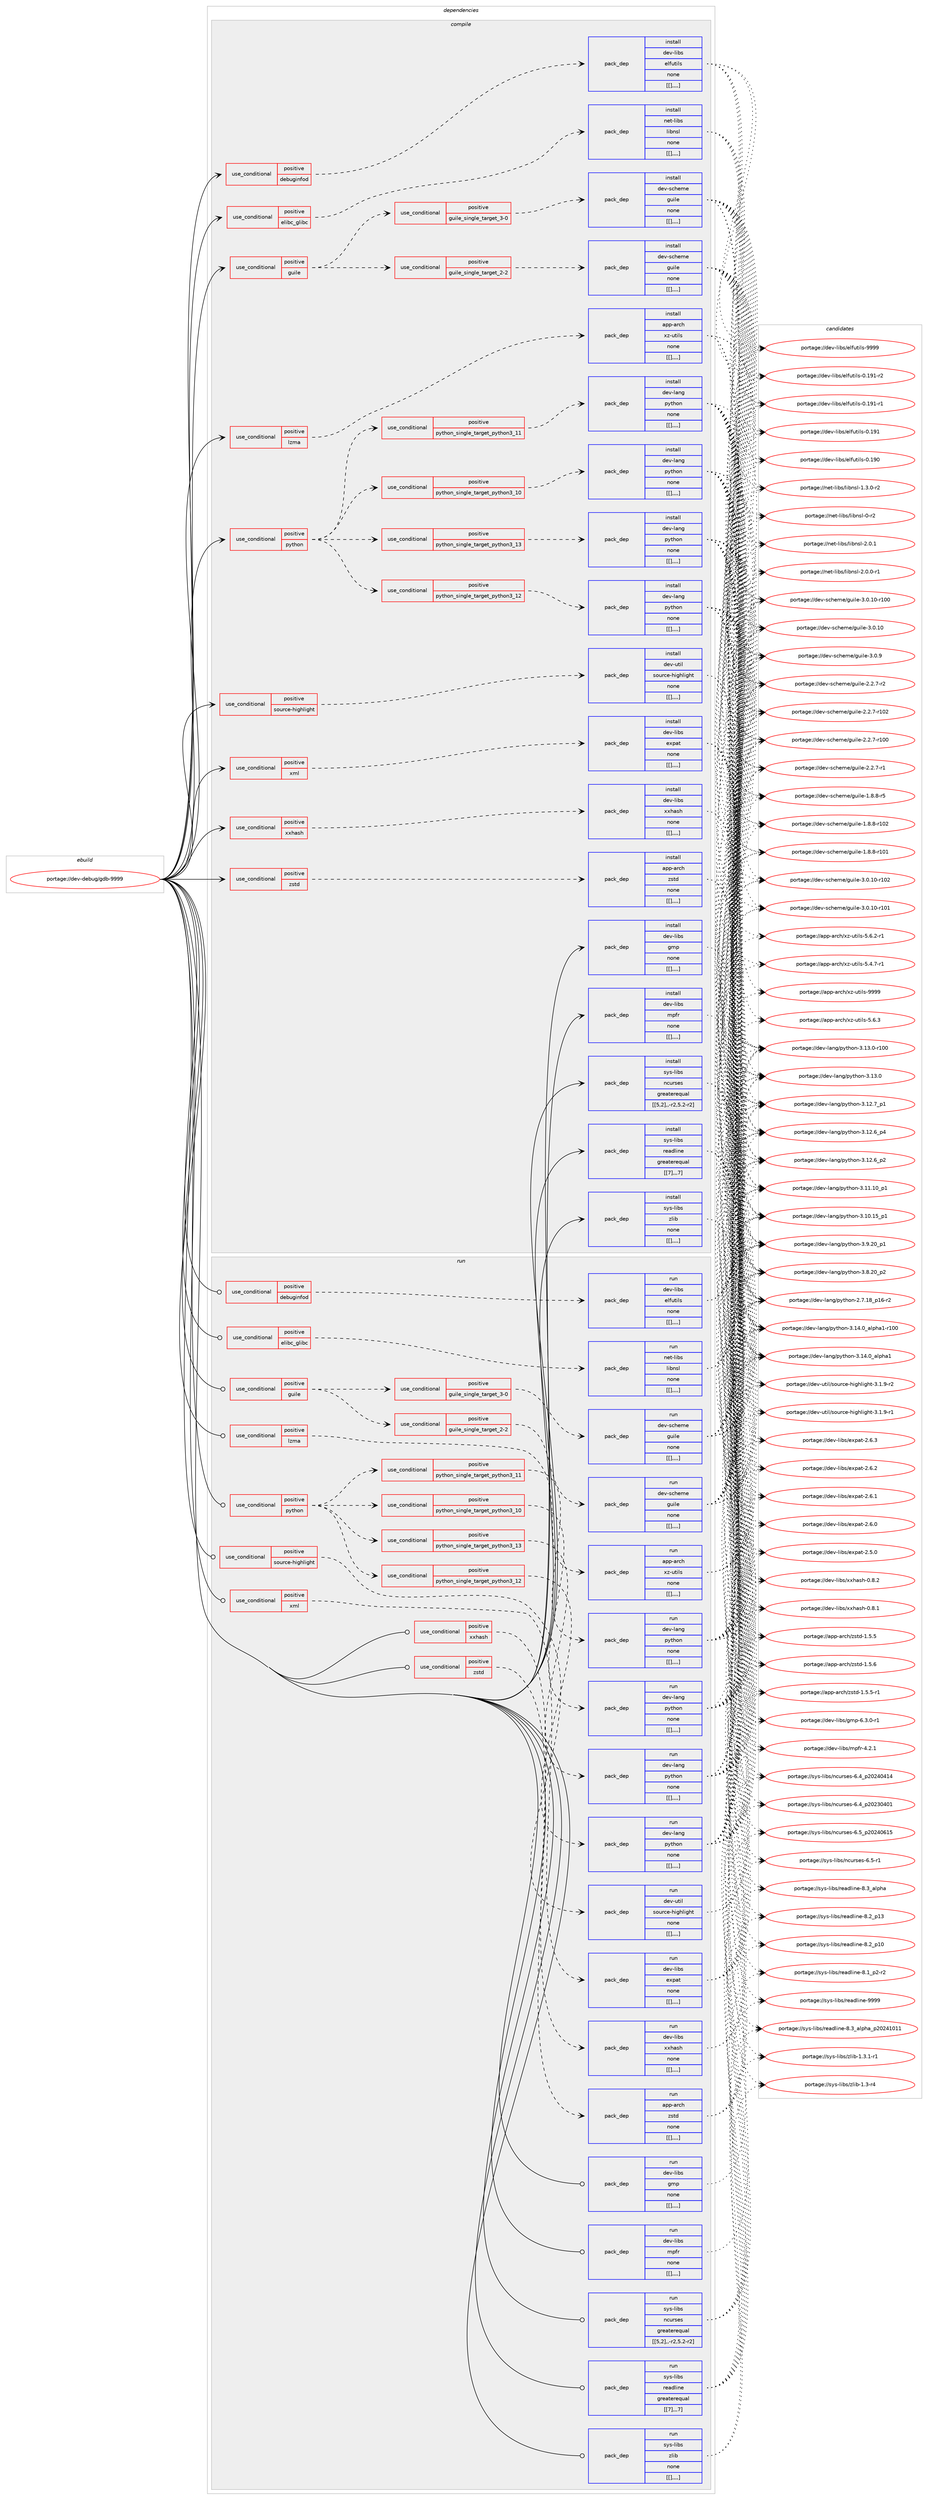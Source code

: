 digraph prolog {

# *************
# Graph options
# *************

newrank=true;
concentrate=true;
compound=true;
graph [rankdir=LR,fontname=Helvetica,fontsize=10,ranksep=1.5];#, ranksep=2.5, nodesep=0.2];
edge  [arrowhead=vee];
node  [fontname=Helvetica,fontsize=10];

# **********
# The ebuild
# **********

subgraph cluster_leftcol {
color=gray;
label=<<i>ebuild</i>>;
id [label="portage://dev-debug/gdb-9999", color=red, width=4, href="../dev-debug/gdb-9999.svg"];
}

# ****************
# The dependencies
# ****************

subgraph cluster_midcol {
color=gray;
label=<<i>dependencies</i>>;
subgraph cluster_compile {
fillcolor="#eeeeee";
style=filled;
label=<<i>compile</i>>;
subgraph cond20211 {
dependency74341 [label=<<TABLE BORDER="0" CELLBORDER="1" CELLSPACING="0" CELLPADDING="4"><TR><TD ROWSPAN="3" CELLPADDING="10">use_conditional</TD></TR><TR><TD>positive</TD></TR><TR><TD>debuginfod</TD></TR></TABLE>>, shape=none, color=red];
subgraph pack53084 {
dependency74423 [label=<<TABLE BORDER="0" CELLBORDER="1" CELLSPACING="0" CELLPADDING="4" WIDTH="220"><TR><TD ROWSPAN="6" CELLPADDING="30">pack_dep</TD></TR><TR><TD WIDTH="110">install</TD></TR><TR><TD>dev-libs</TD></TR><TR><TD>elfutils</TD></TR><TR><TD>none</TD></TR><TR><TD>[[],,,,]</TD></TR></TABLE>>, shape=none, color=blue];
}
dependency74341:e -> dependency74423:w [weight=20,style="dashed",arrowhead="vee"];
}
id:e -> dependency74341:w [weight=20,style="solid",arrowhead="vee"];
subgraph cond20291 {
dependency74531 [label=<<TABLE BORDER="0" CELLBORDER="1" CELLSPACING="0" CELLPADDING="4"><TR><TD ROWSPAN="3" CELLPADDING="10">use_conditional</TD></TR><TR><TD>positive</TD></TR><TR><TD>elibc_glibc</TD></TR></TABLE>>, shape=none, color=red];
subgraph pack53230 {
dependency74594 [label=<<TABLE BORDER="0" CELLBORDER="1" CELLSPACING="0" CELLPADDING="4" WIDTH="220"><TR><TD ROWSPAN="6" CELLPADDING="30">pack_dep</TD></TR><TR><TD WIDTH="110">install</TD></TR><TR><TD>net-libs</TD></TR><TR><TD>libnsl</TD></TR><TR><TD>none</TD></TR><TR><TD>[[],,,,]</TD></TR></TABLE>>, shape=none, color=blue];
}
dependency74531:e -> dependency74594:w [weight=20,style="dashed",arrowhead="vee"];
}
id:e -> dependency74531:w [weight=20,style="solid",arrowhead="vee"];
subgraph cond20330 {
dependency74618 [label=<<TABLE BORDER="0" CELLBORDER="1" CELLSPACING="0" CELLPADDING="4"><TR><TD ROWSPAN="3" CELLPADDING="10">use_conditional</TD></TR><TR><TD>positive</TD></TR><TR><TD>guile</TD></TR></TABLE>>, shape=none, color=red];
subgraph cond20335 {
dependency74681 [label=<<TABLE BORDER="0" CELLBORDER="1" CELLSPACING="0" CELLPADDING="4"><TR><TD ROWSPAN="3" CELLPADDING="10">use_conditional</TD></TR><TR><TD>positive</TD></TR><TR><TD>guile_single_target_2-2</TD></TR></TABLE>>, shape=none, color=red];
subgraph pack53329 {
dependency74705 [label=<<TABLE BORDER="0" CELLBORDER="1" CELLSPACING="0" CELLPADDING="4" WIDTH="220"><TR><TD ROWSPAN="6" CELLPADDING="30">pack_dep</TD></TR><TR><TD WIDTH="110">install</TD></TR><TR><TD>dev-scheme</TD></TR><TR><TD>guile</TD></TR><TR><TD>none</TD></TR><TR><TD>[[],,,,]</TD></TR></TABLE>>, shape=none, color=blue];
}
dependency74681:e -> dependency74705:w [weight=20,style="dashed",arrowhead="vee"];
}
dependency74618:e -> dependency74681:w [weight=20,style="dashed",arrowhead="vee"];
subgraph cond20368 {
dependency74728 [label=<<TABLE BORDER="0" CELLBORDER="1" CELLSPACING="0" CELLPADDING="4"><TR><TD ROWSPAN="3" CELLPADDING="10">use_conditional</TD></TR><TR><TD>positive</TD></TR><TR><TD>guile_single_target_3-0</TD></TR></TABLE>>, shape=none, color=red];
subgraph pack53360 {
dependency74816 [label=<<TABLE BORDER="0" CELLBORDER="1" CELLSPACING="0" CELLPADDING="4" WIDTH="220"><TR><TD ROWSPAN="6" CELLPADDING="30">pack_dep</TD></TR><TR><TD WIDTH="110">install</TD></TR><TR><TD>dev-scheme</TD></TR><TR><TD>guile</TD></TR><TR><TD>none</TD></TR><TR><TD>[[],,,,]</TD></TR></TABLE>>, shape=none, color=blue];
}
dependency74728:e -> dependency74816:w [weight=20,style="dashed",arrowhead="vee"];
}
dependency74618:e -> dependency74728:w [weight=20,style="dashed",arrowhead="vee"];
}
id:e -> dependency74618:w [weight=20,style="solid",arrowhead="vee"];
subgraph cond20410 {
dependency74865 [label=<<TABLE BORDER="0" CELLBORDER="1" CELLSPACING="0" CELLPADDING="4"><TR><TD ROWSPAN="3" CELLPADDING="10">use_conditional</TD></TR><TR><TD>positive</TD></TR><TR><TD>lzma</TD></TR></TABLE>>, shape=none, color=red];
subgraph pack53455 {
dependency74958 [label=<<TABLE BORDER="0" CELLBORDER="1" CELLSPACING="0" CELLPADDING="4" WIDTH="220"><TR><TD ROWSPAN="6" CELLPADDING="30">pack_dep</TD></TR><TR><TD WIDTH="110">install</TD></TR><TR><TD>app-arch</TD></TR><TR><TD>xz-utils</TD></TR><TR><TD>none</TD></TR><TR><TD>[[],,,,]</TD></TR></TABLE>>, shape=none, color=blue];
}
dependency74865:e -> dependency74958:w [weight=20,style="dashed",arrowhead="vee"];
}
id:e -> dependency74865:w [weight=20,style="solid",arrowhead="vee"];
subgraph cond20449 {
dependency74986 [label=<<TABLE BORDER="0" CELLBORDER="1" CELLSPACING="0" CELLPADDING="4"><TR><TD ROWSPAN="3" CELLPADDING="10">use_conditional</TD></TR><TR><TD>positive</TD></TR><TR><TD>python</TD></TR></TABLE>>, shape=none, color=red];
subgraph cond20463 {
dependency75012 [label=<<TABLE BORDER="0" CELLBORDER="1" CELLSPACING="0" CELLPADDING="4"><TR><TD ROWSPAN="3" CELLPADDING="10">use_conditional</TD></TR><TR><TD>positive</TD></TR><TR><TD>python_single_target_python3_10</TD></TR></TABLE>>, shape=none, color=red];
subgraph pack53539 {
dependency75018 [label=<<TABLE BORDER="0" CELLBORDER="1" CELLSPACING="0" CELLPADDING="4" WIDTH="220"><TR><TD ROWSPAN="6" CELLPADDING="30">pack_dep</TD></TR><TR><TD WIDTH="110">install</TD></TR><TR><TD>dev-lang</TD></TR><TR><TD>python</TD></TR><TR><TD>none</TD></TR><TR><TD>[[],,,,]</TD></TR></TABLE>>, shape=none, color=blue];
}
dependency75012:e -> dependency75018:w [weight=20,style="dashed",arrowhead="vee"];
}
dependency74986:e -> dependency75012:w [weight=20,style="dashed",arrowhead="vee"];
subgraph cond20466 {
dependency75024 [label=<<TABLE BORDER="0" CELLBORDER="1" CELLSPACING="0" CELLPADDING="4"><TR><TD ROWSPAN="3" CELLPADDING="10">use_conditional</TD></TR><TR><TD>positive</TD></TR><TR><TD>python_single_target_python3_11</TD></TR></TABLE>>, shape=none, color=red];
subgraph pack53545 {
dependency75029 [label=<<TABLE BORDER="0" CELLBORDER="1" CELLSPACING="0" CELLPADDING="4" WIDTH="220"><TR><TD ROWSPAN="6" CELLPADDING="30">pack_dep</TD></TR><TR><TD WIDTH="110">install</TD></TR><TR><TD>dev-lang</TD></TR><TR><TD>python</TD></TR><TR><TD>none</TD></TR><TR><TD>[[],,,,]</TD></TR></TABLE>>, shape=none, color=blue];
}
dependency75024:e -> dependency75029:w [weight=20,style="dashed",arrowhead="vee"];
}
dependency74986:e -> dependency75024:w [weight=20,style="dashed",arrowhead="vee"];
subgraph cond20485 {
dependency75072 [label=<<TABLE BORDER="0" CELLBORDER="1" CELLSPACING="0" CELLPADDING="4"><TR><TD ROWSPAN="3" CELLPADDING="10">use_conditional</TD></TR><TR><TD>positive</TD></TR><TR><TD>python_single_target_python3_12</TD></TR></TABLE>>, shape=none, color=red];
subgraph pack53600 {
dependency75351 [label=<<TABLE BORDER="0" CELLBORDER="1" CELLSPACING="0" CELLPADDING="4" WIDTH="220"><TR><TD ROWSPAN="6" CELLPADDING="30">pack_dep</TD></TR><TR><TD WIDTH="110">install</TD></TR><TR><TD>dev-lang</TD></TR><TR><TD>python</TD></TR><TR><TD>none</TD></TR><TR><TD>[[],,,,]</TD></TR></TABLE>>, shape=none, color=blue];
}
dependency75072:e -> dependency75351:w [weight=20,style="dashed",arrowhead="vee"];
}
dependency74986:e -> dependency75072:w [weight=20,style="dashed",arrowhead="vee"];
subgraph cond20583 {
dependency75471 [label=<<TABLE BORDER="0" CELLBORDER="1" CELLSPACING="0" CELLPADDING="4"><TR><TD ROWSPAN="3" CELLPADDING="10">use_conditional</TD></TR><TR><TD>positive</TD></TR><TR><TD>python_single_target_python3_13</TD></TR></TABLE>>, shape=none, color=red];
subgraph pack53849 {
dependency75512 [label=<<TABLE BORDER="0" CELLBORDER="1" CELLSPACING="0" CELLPADDING="4" WIDTH="220"><TR><TD ROWSPAN="6" CELLPADDING="30">pack_dep</TD></TR><TR><TD WIDTH="110">install</TD></TR><TR><TD>dev-lang</TD></TR><TR><TD>python</TD></TR><TR><TD>none</TD></TR><TR><TD>[[],,,,]</TD></TR></TABLE>>, shape=none, color=blue];
}
dependency75471:e -> dependency75512:w [weight=20,style="dashed",arrowhead="vee"];
}
dependency74986:e -> dependency75471:w [weight=20,style="dashed",arrowhead="vee"];
}
id:e -> dependency74986:w [weight=20,style="solid",arrowhead="vee"];
subgraph cond20624 {
dependency75622 [label=<<TABLE BORDER="0" CELLBORDER="1" CELLSPACING="0" CELLPADDING="4"><TR><TD ROWSPAN="3" CELLPADDING="10">use_conditional</TD></TR><TR><TD>positive</TD></TR><TR><TD>source-highlight</TD></TR></TABLE>>, shape=none, color=red];
subgraph pack53973 {
dependency75645 [label=<<TABLE BORDER="0" CELLBORDER="1" CELLSPACING="0" CELLPADDING="4" WIDTH="220"><TR><TD ROWSPAN="6" CELLPADDING="30">pack_dep</TD></TR><TR><TD WIDTH="110">install</TD></TR><TR><TD>dev-util</TD></TR><TR><TD>source-highlight</TD></TR><TR><TD>none</TD></TR><TR><TD>[[],,,,]</TD></TR></TABLE>>, shape=none, color=blue];
}
dependency75622:e -> dependency75645:w [weight=20,style="dashed",arrowhead="vee"];
}
id:e -> dependency75622:w [weight=20,style="solid",arrowhead="vee"];
subgraph cond20662 {
dependency75695 [label=<<TABLE BORDER="0" CELLBORDER="1" CELLSPACING="0" CELLPADDING="4"><TR><TD ROWSPAN="3" CELLPADDING="10">use_conditional</TD></TR><TR><TD>positive</TD></TR><TR><TD>xml</TD></TR></TABLE>>, shape=none, color=red];
subgraph pack54041 {
dependency75742 [label=<<TABLE BORDER="0" CELLBORDER="1" CELLSPACING="0" CELLPADDING="4" WIDTH="220"><TR><TD ROWSPAN="6" CELLPADDING="30">pack_dep</TD></TR><TR><TD WIDTH="110">install</TD></TR><TR><TD>dev-libs</TD></TR><TR><TD>expat</TD></TR><TR><TD>none</TD></TR><TR><TD>[[],,,,]</TD></TR></TABLE>>, shape=none, color=blue];
}
dependency75695:e -> dependency75742:w [weight=20,style="dashed",arrowhead="vee"];
}
id:e -> dependency75695:w [weight=20,style="solid",arrowhead="vee"];
subgraph cond20697 {
dependency75777 [label=<<TABLE BORDER="0" CELLBORDER="1" CELLSPACING="0" CELLPADDING="4"><TR><TD ROWSPAN="3" CELLPADDING="10">use_conditional</TD></TR><TR><TD>positive</TD></TR><TR><TD>xxhash</TD></TR></TABLE>>, shape=none, color=red];
subgraph pack54064 {
dependency75780 [label=<<TABLE BORDER="0" CELLBORDER="1" CELLSPACING="0" CELLPADDING="4" WIDTH="220"><TR><TD ROWSPAN="6" CELLPADDING="30">pack_dep</TD></TR><TR><TD WIDTH="110">install</TD></TR><TR><TD>dev-libs</TD></TR><TR><TD>xxhash</TD></TR><TR><TD>none</TD></TR><TR><TD>[[],,,,]</TD></TR></TABLE>>, shape=none, color=blue];
}
dependency75777:e -> dependency75780:w [weight=20,style="dashed",arrowhead="vee"];
}
id:e -> dependency75777:w [weight=20,style="solid",arrowhead="vee"];
subgraph cond20707 {
dependency75809 [label=<<TABLE BORDER="0" CELLBORDER="1" CELLSPACING="0" CELLPADDING="4"><TR><TD ROWSPAN="3" CELLPADDING="10">use_conditional</TD></TR><TR><TD>positive</TD></TR><TR><TD>zstd</TD></TR></TABLE>>, shape=none, color=red];
subgraph pack54088 {
dependency75835 [label=<<TABLE BORDER="0" CELLBORDER="1" CELLSPACING="0" CELLPADDING="4" WIDTH="220"><TR><TD ROWSPAN="6" CELLPADDING="30">pack_dep</TD></TR><TR><TD WIDTH="110">install</TD></TR><TR><TD>app-arch</TD></TR><TR><TD>zstd</TD></TR><TR><TD>none</TD></TR><TR><TD>[[],,,,]</TD></TR></TABLE>>, shape=none, color=blue];
}
dependency75809:e -> dependency75835:w [weight=20,style="dashed",arrowhead="vee"];
}
id:e -> dependency75809:w [weight=20,style="solid",arrowhead="vee"];
subgraph pack54107 {
dependency75868 [label=<<TABLE BORDER="0" CELLBORDER="1" CELLSPACING="0" CELLPADDING="4" WIDTH="220"><TR><TD ROWSPAN="6" CELLPADDING="30">pack_dep</TD></TR><TR><TD WIDTH="110">install</TD></TR><TR><TD>dev-libs</TD></TR><TR><TD>gmp</TD></TR><TR><TD>none</TD></TR><TR><TD>[[],,,,]</TD></TR></TABLE>>, shape=none, color=blue];
}
id:e -> dependency75868:w [weight=20,style="solid",arrowhead="vee"];
subgraph pack54129 {
dependency75876 [label=<<TABLE BORDER="0" CELLBORDER="1" CELLSPACING="0" CELLPADDING="4" WIDTH="220"><TR><TD ROWSPAN="6" CELLPADDING="30">pack_dep</TD></TR><TR><TD WIDTH="110">install</TD></TR><TR><TD>dev-libs</TD></TR><TR><TD>mpfr</TD></TR><TR><TD>none</TD></TR><TR><TD>[[],,,,]</TD></TR></TABLE>>, shape=none, color=blue];
}
id:e -> dependency75876:w [weight=20,style="solid",arrowhead="vee"];
subgraph pack54138 {
dependency76014 [label=<<TABLE BORDER="0" CELLBORDER="1" CELLSPACING="0" CELLPADDING="4" WIDTH="220"><TR><TD ROWSPAN="6" CELLPADDING="30">pack_dep</TD></TR><TR><TD WIDTH="110">install</TD></TR><TR><TD>sys-libs</TD></TR><TR><TD>ncurses</TD></TR><TR><TD>greaterequal</TD></TR><TR><TD>[[5,2],,-r2,5.2-r2]</TD></TR></TABLE>>, shape=none, color=blue];
}
id:e -> dependency76014:w [weight=20,style="solid",arrowhead="vee"];
subgraph pack54220 {
dependency76033 [label=<<TABLE BORDER="0" CELLBORDER="1" CELLSPACING="0" CELLPADDING="4" WIDTH="220"><TR><TD ROWSPAN="6" CELLPADDING="30">pack_dep</TD></TR><TR><TD WIDTH="110">install</TD></TR><TR><TD>sys-libs</TD></TR><TR><TD>readline</TD></TR><TR><TD>greaterequal</TD></TR><TR><TD>[[7],,,7]</TD></TR></TABLE>>, shape=none, color=blue];
}
id:e -> dependency76033:w [weight=20,style="solid",arrowhead="vee"];
subgraph pack54250 {
dependency76084 [label=<<TABLE BORDER="0" CELLBORDER="1" CELLSPACING="0" CELLPADDING="4" WIDTH="220"><TR><TD ROWSPAN="6" CELLPADDING="30">pack_dep</TD></TR><TR><TD WIDTH="110">install</TD></TR><TR><TD>sys-libs</TD></TR><TR><TD>zlib</TD></TR><TR><TD>none</TD></TR><TR><TD>[[],,,,]</TD></TR></TABLE>>, shape=none, color=blue];
}
id:e -> dependency76084:w [weight=20,style="solid",arrowhead="vee"];
}
subgraph cluster_compileandrun {
fillcolor="#eeeeee";
style=filled;
label=<<i>compile and run</i>>;
}
subgraph cluster_run {
fillcolor="#eeeeee";
style=filled;
label=<<i>run</i>>;
subgraph cond20822 {
dependency76125 [label=<<TABLE BORDER="0" CELLBORDER="1" CELLSPACING="0" CELLPADDING="4"><TR><TD ROWSPAN="3" CELLPADDING="10">use_conditional</TD></TR><TR><TD>positive</TD></TR><TR><TD>debuginfod</TD></TR></TABLE>>, shape=none, color=red];
subgraph pack54301 {
dependency76164 [label=<<TABLE BORDER="0" CELLBORDER="1" CELLSPACING="0" CELLPADDING="4" WIDTH="220"><TR><TD ROWSPAN="6" CELLPADDING="30">pack_dep</TD></TR><TR><TD WIDTH="110">run</TD></TR><TR><TD>dev-libs</TD></TR><TR><TD>elfutils</TD></TR><TR><TD>none</TD></TR><TR><TD>[[],,,,]</TD></TR></TABLE>>, shape=none, color=blue];
}
dependency76125:e -> dependency76164:w [weight=20,style="dashed",arrowhead="vee"];
}
id:e -> dependency76125:w [weight=20,style="solid",arrowhead="odot"];
subgraph cond20855 {
dependency76207 [label=<<TABLE BORDER="0" CELLBORDER="1" CELLSPACING="0" CELLPADDING="4"><TR><TD ROWSPAN="3" CELLPADDING="10">use_conditional</TD></TR><TR><TD>positive</TD></TR><TR><TD>elibc_glibc</TD></TR></TABLE>>, shape=none, color=red];
subgraph pack54333 {
dependency76338 [label=<<TABLE BORDER="0" CELLBORDER="1" CELLSPACING="0" CELLPADDING="4" WIDTH="220"><TR><TD ROWSPAN="6" CELLPADDING="30">pack_dep</TD></TR><TR><TD WIDTH="110">run</TD></TR><TR><TD>net-libs</TD></TR><TR><TD>libnsl</TD></TR><TR><TD>none</TD></TR><TR><TD>[[],,,,]</TD></TR></TABLE>>, shape=none, color=blue];
}
dependency76207:e -> dependency76338:w [weight=20,style="dashed",arrowhead="vee"];
}
id:e -> dependency76207:w [weight=20,style="solid",arrowhead="odot"];
subgraph cond20912 {
dependency76378 [label=<<TABLE BORDER="0" CELLBORDER="1" CELLSPACING="0" CELLPADDING="4"><TR><TD ROWSPAN="3" CELLPADDING="10">use_conditional</TD></TR><TR><TD>positive</TD></TR><TR><TD>guile</TD></TR></TABLE>>, shape=none, color=red];
subgraph cond20928 {
dependency76441 [label=<<TABLE BORDER="0" CELLBORDER="1" CELLSPACING="0" CELLPADDING="4"><TR><TD ROWSPAN="3" CELLPADDING="10">use_conditional</TD></TR><TR><TD>positive</TD></TR><TR><TD>guile_single_target_2-2</TD></TR></TABLE>>, shape=none, color=red];
subgraph pack54479 {
dependency76448 [label=<<TABLE BORDER="0" CELLBORDER="1" CELLSPACING="0" CELLPADDING="4" WIDTH="220"><TR><TD ROWSPAN="6" CELLPADDING="30">pack_dep</TD></TR><TR><TD WIDTH="110">run</TD></TR><TR><TD>dev-scheme</TD></TR><TR><TD>guile</TD></TR><TR><TD>none</TD></TR><TR><TD>[[],,,,]</TD></TR></TABLE>>, shape=none, color=blue];
}
dependency76441:e -> dependency76448:w [weight=20,style="dashed",arrowhead="vee"];
}
dependency76378:e -> dependency76441:w [weight=20,style="dashed",arrowhead="vee"];
subgraph cond20954 {
dependency76456 [label=<<TABLE BORDER="0" CELLBORDER="1" CELLSPACING="0" CELLPADDING="4"><TR><TD ROWSPAN="3" CELLPADDING="10">use_conditional</TD></TR><TR><TD>positive</TD></TR><TR><TD>guile_single_target_3-0</TD></TR></TABLE>>, shape=none, color=red];
subgraph pack54506 {
dependency76489 [label=<<TABLE BORDER="0" CELLBORDER="1" CELLSPACING="0" CELLPADDING="4" WIDTH="220"><TR><TD ROWSPAN="6" CELLPADDING="30">pack_dep</TD></TR><TR><TD WIDTH="110">run</TD></TR><TR><TD>dev-scheme</TD></TR><TR><TD>guile</TD></TR><TR><TD>none</TD></TR><TR><TD>[[],,,,]</TD></TR></TABLE>>, shape=none, color=blue];
}
dependency76456:e -> dependency76489:w [weight=20,style="dashed",arrowhead="vee"];
}
dependency76378:e -> dependency76456:w [weight=20,style="dashed",arrowhead="vee"];
}
id:e -> dependency76378:w [weight=20,style="solid",arrowhead="odot"];
subgraph cond20972 {
dependency76500 [label=<<TABLE BORDER="0" CELLBORDER="1" CELLSPACING="0" CELLPADDING="4"><TR><TD ROWSPAN="3" CELLPADDING="10">use_conditional</TD></TR><TR><TD>positive</TD></TR><TR><TD>lzma</TD></TR></TABLE>>, shape=none, color=red];
subgraph pack54515 {
dependency76505 [label=<<TABLE BORDER="0" CELLBORDER="1" CELLSPACING="0" CELLPADDING="4" WIDTH="220"><TR><TD ROWSPAN="6" CELLPADDING="30">pack_dep</TD></TR><TR><TD WIDTH="110">run</TD></TR><TR><TD>app-arch</TD></TR><TR><TD>xz-utils</TD></TR><TR><TD>none</TD></TR><TR><TD>[[],,,,]</TD></TR></TABLE>>, shape=none, color=blue];
}
dependency76500:e -> dependency76505:w [weight=20,style="dashed",arrowhead="vee"];
}
id:e -> dependency76500:w [weight=20,style="solid",arrowhead="odot"];
subgraph cond20985 {
dependency76538 [label=<<TABLE BORDER="0" CELLBORDER="1" CELLSPACING="0" CELLPADDING="4"><TR><TD ROWSPAN="3" CELLPADDING="10">use_conditional</TD></TR><TR><TD>positive</TD></TR><TR><TD>python</TD></TR></TABLE>>, shape=none, color=red];
subgraph cond20988 {
dependency76558 [label=<<TABLE BORDER="0" CELLBORDER="1" CELLSPACING="0" CELLPADDING="4"><TR><TD ROWSPAN="3" CELLPADDING="10">use_conditional</TD></TR><TR><TD>positive</TD></TR><TR><TD>python_single_target_python3_10</TD></TR></TABLE>>, shape=none, color=red];
subgraph pack54549 {
dependency76560 [label=<<TABLE BORDER="0" CELLBORDER="1" CELLSPACING="0" CELLPADDING="4" WIDTH="220"><TR><TD ROWSPAN="6" CELLPADDING="30">pack_dep</TD></TR><TR><TD WIDTH="110">run</TD></TR><TR><TD>dev-lang</TD></TR><TR><TD>python</TD></TR><TR><TD>none</TD></TR><TR><TD>[[],,,,]</TD></TR></TABLE>>, shape=none, color=blue];
}
dependency76558:e -> dependency76560:w [weight=20,style="dashed",arrowhead="vee"];
}
dependency76538:e -> dependency76558:w [weight=20,style="dashed",arrowhead="vee"];
subgraph cond21017 {
dependency76636 [label=<<TABLE BORDER="0" CELLBORDER="1" CELLSPACING="0" CELLPADDING="4"><TR><TD ROWSPAN="3" CELLPADDING="10">use_conditional</TD></TR><TR><TD>positive</TD></TR><TR><TD>python_single_target_python3_11</TD></TR></TABLE>>, shape=none, color=red];
subgraph pack54616 {
dependency76677 [label=<<TABLE BORDER="0" CELLBORDER="1" CELLSPACING="0" CELLPADDING="4" WIDTH="220"><TR><TD ROWSPAN="6" CELLPADDING="30">pack_dep</TD></TR><TR><TD WIDTH="110">run</TD></TR><TR><TD>dev-lang</TD></TR><TR><TD>python</TD></TR><TR><TD>none</TD></TR><TR><TD>[[],,,,]</TD></TR></TABLE>>, shape=none, color=blue];
}
dependency76636:e -> dependency76677:w [weight=20,style="dashed",arrowhead="vee"];
}
dependency76538:e -> dependency76636:w [weight=20,style="dashed",arrowhead="vee"];
subgraph cond21041 {
dependency76696 [label=<<TABLE BORDER="0" CELLBORDER="1" CELLSPACING="0" CELLPADDING="4"><TR><TD ROWSPAN="3" CELLPADDING="10">use_conditional</TD></TR><TR><TD>positive</TD></TR><TR><TD>python_single_target_python3_12</TD></TR></TABLE>>, shape=none, color=red];
subgraph pack54651 {
dependency76717 [label=<<TABLE BORDER="0" CELLBORDER="1" CELLSPACING="0" CELLPADDING="4" WIDTH="220"><TR><TD ROWSPAN="6" CELLPADDING="30">pack_dep</TD></TR><TR><TD WIDTH="110">run</TD></TR><TR><TD>dev-lang</TD></TR><TR><TD>python</TD></TR><TR><TD>none</TD></TR><TR><TD>[[],,,,]</TD></TR></TABLE>>, shape=none, color=blue];
}
dependency76696:e -> dependency76717:w [weight=20,style="dashed",arrowhead="vee"];
}
dependency76538:e -> dependency76696:w [weight=20,style="dashed",arrowhead="vee"];
subgraph cond21066 {
dependency76788 [label=<<TABLE BORDER="0" CELLBORDER="1" CELLSPACING="0" CELLPADDING="4"><TR><TD ROWSPAN="3" CELLPADDING="10">use_conditional</TD></TR><TR><TD>positive</TD></TR><TR><TD>python_single_target_python3_13</TD></TR></TABLE>>, shape=none, color=red];
subgraph pack54718 {
dependency76861 [label=<<TABLE BORDER="0" CELLBORDER="1" CELLSPACING="0" CELLPADDING="4" WIDTH="220"><TR><TD ROWSPAN="6" CELLPADDING="30">pack_dep</TD></TR><TR><TD WIDTH="110">run</TD></TR><TR><TD>dev-lang</TD></TR><TR><TD>python</TD></TR><TR><TD>none</TD></TR><TR><TD>[[],,,,]</TD></TR></TABLE>>, shape=none, color=blue];
}
dependency76788:e -> dependency76861:w [weight=20,style="dashed",arrowhead="vee"];
}
dependency76538:e -> dependency76788:w [weight=20,style="dashed",arrowhead="vee"];
}
id:e -> dependency76538:w [weight=20,style="solid",arrowhead="odot"];
subgraph cond21099 {
dependency76943 [label=<<TABLE BORDER="0" CELLBORDER="1" CELLSPACING="0" CELLPADDING="4"><TR><TD ROWSPAN="3" CELLPADDING="10">use_conditional</TD></TR><TR><TD>positive</TD></TR><TR><TD>source-highlight</TD></TR></TABLE>>, shape=none, color=red];
subgraph pack54873 {
dependency77045 [label=<<TABLE BORDER="0" CELLBORDER="1" CELLSPACING="0" CELLPADDING="4" WIDTH="220"><TR><TD ROWSPAN="6" CELLPADDING="30">pack_dep</TD></TR><TR><TD WIDTH="110">run</TD></TR><TR><TD>dev-util</TD></TR><TR><TD>source-highlight</TD></TR><TR><TD>none</TD></TR><TR><TD>[[],,,,]</TD></TR></TABLE>>, shape=none, color=blue];
}
dependency76943:e -> dependency77045:w [weight=20,style="dashed",arrowhead="vee"];
}
id:e -> dependency76943:w [weight=20,style="solid",arrowhead="odot"];
subgraph cond21128 {
dependency77051 [label=<<TABLE BORDER="0" CELLBORDER="1" CELLSPACING="0" CELLPADDING="4"><TR><TD ROWSPAN="3" CELLPADDING="10">use_conditional</TD></TR><TR><TD>positive</TD></TR><TR><TD>xml</TD></TR></TABLE>>, shape=none, color=red];
subgraph pack54904 {
dependency77062 [label=<<TABLE BORDER="0" CELLBORDER="1" CELLSPACING="0" CELLPADDING="4" WIDTH="220"><TR><TD ROWSPAN="6" CELLPADDING="30">pack_dep</TD></TR><TR><TD WIDTH="110">run</TD></TR><TR><TD>dev-libs</TD></TR><TR><TD>expat</TD></TR><TR><TD>none</TD></TR><TR><TD>[[],,,,]</TD></TR></TABLE>>, shape=none, color=blue];
}
dependency77051:e -> dependency77062:w [weight=20,style="dashed",arrowhead="vee"];
}
id:e -> dependency77051:w [weight=20,style="solid",arrowhead="odot"];
subgraph cond21136 {
dependency77068 [label=<<TABLE BORDER="0" CELLBORDER="1" CELLSPACING="0" CELLPADDING="4"><TR><TD ROWSPAN="3" CELLPADDING="10">use_conditional</TD></TR><TR><TD>positive</TD></TR><TR><TD>xxhash</TD></TR></TABLE>>, shape=none, color=red];
subgraph pack54965 {
dependency77145 [label=<<TABLE BORDER="0" CELLBORDER="1" CELLSPACING="0" CELLPADDING="4" WIDTH="220"><TR><TD ROWSPAN="6" CELLPADDING="30">pack_dep</TD></TR><TR><TD WIDTH="110">run</TD></TR><TR><TD>dev-libs</TD></TR><TR><TD>xxhash</TD></TR><TR><TD>none</TD></TR><TR><TD>[[],,,,]</TD></TR></TABLE>>, shape=none, color=blue];
}
dependency77068:e -> dependency77145:w [weight=20,style="dashed",arrowhead="vee"];
}
id:e -> dependency77068:w [weight=20,style="solid",arrowhead="odot"];
subgraph cond21154 {
dependency77173 [label=<<TABLE BORDER="0" CELLBORDER="1" CELLSPACING="0" CELLPADDING="4"><TR><TD ROWSPAN="3" CELLPADDING="10">use_conditional</TD></TR><TR><TD>positive</TD></TR><TR><TD>zstd</TD></TR></TABLE>>, shape=none, color=red];
subgraph pack55013 {
dependency77217 [label=<<TABLE BORDER="0" CELLBORDER="1" CELLSPACING="0" CELLPADDING="4" WIDTH="220"><TR><TD ROWSPAN="6" CELLPADDING="30">pack_dep</TD></TR><TR><TD WIDTH="110">run</TD></TR><TR><TD>app-arch</TD></TR><TR><TD>zstd</TD></TR><TR><TD>none</TD></TR><TR><TD>[[],,,,]</TD></TR></TABLE>>, shape=none, color=blue];
}
dependency77173:e -> dependency77217:w [weight=20,style="dashed",arrowhead="vee"];
}
id:e -> dependency77173:w [weight=20,style="solid",arrowhead="odot"];
subgraph pack55036 {
dependency77234 [label=<<TABLE BORDER="0" CELLBORDER="1" CELLSPACING="0" CELLPADDING="4" WIDTH="220"><TR><TD ROWSPAN="6" CELLPADDING="30">pack_dep</TD></TR><TR><TD WIDTH="110">run</TD></TR><TR><TD>dev-libs</TD></TR><TR><TD>gmp</TD></TR><TR><TD>none</TD></TR><TR><TD>[[],,,,]</TD></TR></TABLE>>, shape=none, color=blue];
}
id:e -> dependency77234:w [weight=20,style="solid",arrowhead="odot"];
subgraph pack55047 {
dependency77271 [label=<<TABLE BORDER="0" CELLBORDER="1" CELLSPACING="0" CELLPADDING="4" WIDTH="220"><TR><TD ROWSPAN="6" CELLPADDING="30">pack_dep</TD></TR><TR><TD WIDTH="110">run</TD></TR><TR><TD>dev-libs</TD></TR><TR><TD>mpfr</TD></TR><TR><TD>none</TD></TR><TR><TD>[[],,,,]</TD></TR></TABLE>>, shape=none, color=blue];
}
id:e -> dependency77271:w [weight=20,style="solid",arrowhead="odot"];
subgraph pack55092 {
dependency77306 [label=<<TABLE BORDER="0" CELLBORDER="1" CELLSPACING="0" CELLPADDING="4" WIDTH="220"><TR><TD ROWSPAN="6" CELLPADDING="30">pack_dep</TD></TR><TR><TD WIDTH="110">run</TD></TR><TR><TD>sys-libs</TD></TR><TR><TD>ncurses</TD></TR><TR><TD>greaterequal</TD></TR><TR><TD>[[5,2],,-r2,5.2-r2]</TD></TR></TABLE>>, shape=none, color=blue];
}
id:e -> dependency77306:w [weight=20,style="solid",arrowhead="odot"];
subgraph pack55105 {
dependency77321 [label=<<TABLE BORDER="0" CELLBORDER="1" CELLSPACING="0" CELLPADDING="4" WIDTH="220"><TR><TD ROWSPAN="6" CELLPADDING="30">pack_dep</TD></TR><TR><TD WIDTH="110">run</TD></TR><TR><TD>sys-libs</TD></TR><TR><TD>readline</TD></TR><TR><TD>greaterequal</TD></TR><TR><TD>[[7],,,7]</TD></TR></TABLE>>, shape=none, color=blue];
}
id:e -> dependency77321:w [weight=20,style="solid",arrowhead="odot"];
subgraph pack55128 {
dependency77341 [label=<<TABLE BORDER="0" CELLBORDER="1" CELLSPACING="0" CELLPADDING="4" WIDTH="220"><TR><TD ROWSPAN="6" CELLPADDING="30">pack_dep</TD></TR><TR><TD WIDTH="110">run</TD></TR><TR><TD>sys-libs</TD></TR><TR><TD>zlib</TD></TR><TR><TD>none</TD></TR><TR><TD>[[],,,,]</TD></TR></TABLE>>, shape=none, color=blue];
}
id:e -> dependency77341:w [weight=20,style="solid",arrowhead="odot"];
}
}

# **************
# The candidates
# **************

subgraph cluster_choices {
rank=same;
color=gray;
label=<<i>candidates</i>>;

subgraph choice53586 {
color=black;
nodesep=1;
choice1001011184510810598115471011081021171161051081154557575757 [label="portage://dev-libs/elfutils-9999", color=red, width=4,href="../dev-libs/elfutils-9999.svg"];
choice1001011184510810598115471011081021171161051081154548464957494511450 [label="portage://dev-libs/elfutils-0.191-r2", color=red, width=4,href="../dev-libs/elfutils-0.191-r2.svg"];
choice1001011184510810598115471011081021171161051081154548464957494511449 [label="portage://dev-libs/elfutils-0.191-r1", color=red, width=4,href="../dev-libs/elfutils-0.191-r1.svg"];
choice100101118451081059811547101108102117116105108115454846495749 [label="portage://dev-libs/elfutils-0.191", color=red, width=4,href="../dev-libs/elfutils-0.191.svg"];
choice100101118451081059811547101108102117116105108115454846495748 [label="portage://dev-libs/elfutils-0.190", color=red, width=4,href="../dev-libs/elfutils-0.190.svg"];
dependency74423:e -> choice1001011184510810598115471011081021171161051081154557575757:w [style=dotted,weight="100"];
dependency74423:e -> choice1001011184510810598115471011081021171161051081154548464957494511450:w [style=dotted,weight="100"];
dependency74423:e -> choice1001011184510810598115471011081021171161051081154548464957494511449:w [style=dotted,weight="100"];
dependency74423:e -> choice100101118451081059811547101108102117116105108115454846495749:w [style=dotted,weight="100"];
dependency74423:e -> choice100101118451081059811547101108102117116105108115454846495748:w [style=dotted,weight="100"];
}
subgraph choice53613 {
color=black;
nodesep=1;
choice11010111645108105981154710810598110115108455046484649 [label="portage://net-libs/libnsl-2.0.1", color=red, width=4,href="../net-libs/libnsl-2.0.1.svg"];
choice110101116451081059811547108105981101151084550464846484511449 [label="portage://net-libs/libnsl-2.0.0-r1", color=red, width=4,href="../net-libs/libnsl-2.0.0-r1.svg"];
choice110101116451081059811547108105981101151084549465146484511450 [label="portage://net-libs/libnsl-1.3.0-r2", color=red, width=4,href="../net-libs/libnsl-1.3.0-r2.svg"];
choice1101011164510810598115471081059811011510845484511450 [label="portage://net-libs/libnsl-0-r2", color=red, width=4,href="../net-libs/libnsl-0-r2.svg"];
dependency74594:e -> choice11010111645108105981154710810598110115108455046484649:w [style=dotted,weight="100"];
dependency74594:e -> choice110101116451081059811547108105981101151084550464846484511449:w [style=dotted,weight="100"];
dependency74594:e -> choice110101116451081059811547108105981101151084549465146484511450:w [style=dotted,weight="100"];
dependency74594:e -> choice1101011164510810598115471081059811011510845484511450:w [style=dotted,weight="100"];
}
subgraph choice53619 {
color=black;
nodesep=1;
choice1001011184511599104101109101471031171051081014551464846494845114494850 [label="portage://dev-scheme/guile-3.0.10-r102", color=red, width=4,href="../dev-scheme/guile-3.0.10-r102.svg"];
choice1001011184511599104101109101471031171051081014551464846494845114494849 [label="portage://dev-scheme/guile-3.0.10-r101", color=red, width=4,href="../dev-scheme/guile-3.0.10-r101.svg"];
choice1001011184511599104101109101471031171051081014551464846494845114494848 [label="portage://dev-scheme/guile-3.0.10-r100", color=red, width=4,href="../dev-scheme/guile-3.0.10-r100.svg"];
choice10010111845115991041011091014710311710510810145514648464948 [label="portage://dev-scheme/guile-3.0.10", color=red, width=4,href="../dev-scheme/guile-3.0.10.svg"];
choice100101118451159910410110910147103117105108101455146484657 [label="portage://dev-scheme/guile-3.0.9", color=red, width=4,href="../dev-scheme/guile-3.0.9.svg"];
choice1001011184511599104101109101471031171051081014550465046554511450 [label="portage://dev-scheme/guile-2.2.7-r2", color=red, width=4,href="../dev-scheme/guile-2.2.7-r2.svg"];
choice10010111845115991041011091014710311710510810145504650465545114494850 [label="portage://dev-scheme/guile-2.2.7-r102", color=red, width=4,href="../dev-scheme/guile-2.2.7-r102.svg"];
choice10010111845115991041011091014710311710510810145504650465545114494848 [label="portage://dev-scheme/guile-2.2.7-r100", color=red, width=4,href="../dev-scheme/guile-2.2.7-r100.svg"];
choice1001011184511599104101109101471031171051081014550465046554511449 [label="portage://dev-scheme/guile-2.2.7-r1", color=red, width=4,href="../dev-scheme/guile-2.2.7-r1.svg"];
choice1001011184511599104101109101471031171051081014549465646564511453 [label="portage://dev-scheme/guile-1.8.8-r5", color=red, width=4,href="../dev-scheme/guile-1.8.8-r5.svg"];
choice10010111845115991041011091014710311710510810145494656465645114494850 [label="portage://dev-scheme/guile-1.8.8-r102", color=red, width=4,href="../dev-scheme/guile-1.8.8-r102.svg"];
choice10010111845115991041011091014710311710510810145494656465645114494849 [label="portage://dev-scheme/guile-1.8.8-r101", color=red, width=4,href="../dev-scheme/guile-1.8.8-r101.svg"];
dependency74705:e -> choice1001011184511599104101109101471031171051081014551464846494845114494850:w [style=dotted,weight="100"];
dependency74705:e -> choice1001011184511599104101109101471031171051081014551464846494845114494849:w [style=dotted,weight="100"];
dependency74705:e -> choice1001011184511599104101109101471031171051081014551464846494845114494848:w [style=dotted,weight="100"];
dependency74705:e -> choice10010111845115991041011091014710311710510810145514648464948:w [style=dotted,weight="100"];
dependency74705:e -> choice100101118451159910410110910147103117105108101455146484657:w [style=dotted,weight="100"];
dependency74705:e -> choice1001011184511599104101109101471031171051081014550465046554511450:w [style=dotted,weight="100"];
dependency74705:e -> choice10010111845115991041011091014710311710510810145504650465545114494850:w [style=dotted,weight="100"];
dependency74705:e -> choice10010111845115991041011091014710311710510810145504650465545114494848:w [style=dotted,weight="100"];
dependency74705:e -> choice1001011184511599104101109101471031171051081014550465046554511449:w [style=dotted,weight="100"];
dependency74705:e -> choice1001011184511599104101109101471031171051081014549465646564511453:w [style=dotted,weight="100"];
dependency74705:e -> choice10010111845115991041011091014710311710510810145494656465645114494850:w [style=dotted,weight="100"];
dependency74705:e -> choice10010111845115991041011091014710311710510810145494656465645114494849:w [style=dotted,weight="100"];
}
subgraph choice53652 {
color=black;
nodesep=1;
choice1001011184511599104101109101471031171051081014551464846494845114494850 [label="portage://dev-scheme/guile-3.0.10-r102", color=red, width=4,href="../dev-scheme/guile-3.0.10-r102.svg"];
choice1001011184511599104101109101471031171051081014551464846494845114494849 [label="portage://dev-scheme/guile-3.0.10-r101", color=red, width=4,href="../dev-scheme/guile-3.0.10-r101.svg"];
choice1001011184511599104101109101471031171051081014551464846494845114494848 [label="portage://dev-scheme/guile-3.0.10-r100", color=red, width=4,href="../dev-scheme/guile-3.0.10-r100.svg"];
choice10010111845115991041011091014710311710510810145514648464948 [label="portage://dev-scheme/guile-3.0.10", color=red, width=4,href="../dev-scheme/guile-3.0.10.svg"];
choice100101118451159910410110910147103117105108101455146484657 [label="portage://dev-scheme/guile-3.0.9", color=red, width=4,href="../dev-scheme/guile-3.0.9.svg"];
choice1001011184511599104101109101471031171051081014550465046554511450 [label="portage://dev-scheme/guile-2.2.7-r2", color=red, width=4,href="../dev-scheme/guile-2.2.7-r2.svg"];
choice10010111845115991041011091014710311710510810145504650465545114494850 [label="portage://dev-scheme/guile-2.2.7-r102", color=red, width=4,href="../dev-scheme/guile-2.2.7-r102.svg"];
choice10010111845115991041011091014710311710510810145504650465545114494848 [label="portage://dev-scheme/guile-2.2.7-r100", color=red, width=4,href="../dev-scheme/guile-2.2.7-r100.svg"];
choice1001011184511599104101109101471031171051081014550465046554511449 [label="portage://dev-scheme/guile-2.2.7-r1", color=red, width=4,href="../dev-scheme/guile-2.2.7-r1.svg"];
choice1001011184511599104101109101471031171051081014549465646564511453 [label="portage://dev-scheme/guile-1.8.8-r5", color=red, width=4,href="../dev-scheme/guile-1.8.8-r5.svg"];
choice10010111845115991041011091014710311710510810145494656465645114494850 [label="portage://dev-scheme/guile-1.8.8-r102", color=red, width=4,href="../dev-scheme/guile-1.8.8-r102.svg"];
choice10010111845115991041011091014710311710510810145494656465645114494849 [label="portage://dev-scheme/guile-1.8.8-r101", color=red, width=4,href="../dev-scheme/guile-1.8.8-r101.svg"];
dependency74816:e -> choice1001011184511599104101109101471031171051081014551464846494845114494850:w [style=dotted,weight="100"];
dependency74816:e -> choice1001011184511599104101109101471031171051081014551464846494845114494849:w [style=dotted,weight="100"];
dependency74816:e -> choice1001011184511599104101109101471031171051081014551464846494845114494848:w [style=dotted,weight="100"];
dependency74816:e -> choice10010111845115991041011091014710311710510810145514648464948:w [style=dotted,weight="100"];
dependency74816:e -> choice100101118451159910410110910147103117105108101455146484657:w [style=dotted,weight="100"];
dependency74816:e -> choice1001011184511599104101109101471031171051081014550465046554511450:w [style=dotted,weight="100"];
dependency74816:e -> choice10010111845115991041011091014710311710510810145504650465545114494850:w [style=dotted,weight="100"];
dependency74816:e -> choice10010111845115991041011091014710311710510810145504650465545114494848:w [style=dotted,weight="100"];
dependency74816:e -> choice1001011184511599104101109101471031171051081014550465046554511449:w [style=dotted,weight="100"];
dependency74816:e -> choice1001011184511599104101109101471031171051081014549465646564511453:w [style=dotted,weight="100"];
dependency74816:e -> choice10010111845115991041011091014710311710510810145494656465645114494850:w [style=dotted,weight="100"];
dependency74816:e -> choice10010111845115991041011091014710311710510810145494656465645114494849:w [style=dotted,weight="100"];
}
subgraph choice53673 {
color=black;
nodesep=1;
choice9711211245971149910447120122451171161051081154557575757 [label="portage://app-arch/xz-utils-9999", color=red, width=4,href="../app-arch/xz-utils-9999.svg"];
choice971121124597114991044712012245117116105108115455346544651 [label="portage://app-arch/xz-utils-5.6.3", color=red, width=4,href="../app-arch/xz-utils-5.6.3.svg"];
choice9711211245971149910447120122451171161051081154553465446504511449 [label="portage://app-arch/xz-utils-5.6.2-r1", color=red, width=4,href="../app-arch/xz-utils-5.6.2-r1.svg"];
choice9711211245971149910447120122451171161051081154553465246554511449 [label="portage://app-arch/xz-utils-5.4.7-r1", color=red, width=4,href="../app-arch/xz-utils-5.4.7-r1.svg"];
dependency74958:e -> choice9711211245971149910447120122451171161051081154557575757:w [style=dotted,weight="100"];
dependency74958:e -> choice971121124597114991044712012245117116105108115455346544651:w [style=dotted,weight="100"];
dependency74958:e -> choice9711211245971149910447120122451171161051081154553465446504511449:w [style=dotted,weight="100"];
dependency74958:e -> choice9711211245971149910447120122451171161051081154553465246554511449:w [style=dotted,weight="100"];
}
subgraph choice53679 {
color=black;
nodesep=1;
choice100101118451089711010347112121116104111110455146495246489597108112104974945114494848 [label="portage://dev-lang/python-3.14.0_alpha1-r100", color=red, width=4,href="../dev-lang/python-3.14.0_alpha1-r100.svg"];
choice1001011184510897110103471121211161041111104551464952464895971081121049749 [label="portage://dev-lang/python-3.14.0_alpha1", color=red, width=4,href="../dev-lang/python-3.14.0_alpha1.svg"];
choice1001011184510897110103471121211161041111104551464951464845114494848 [label="portage://dev-lang/python-3.13.0-r100", color=red, width=4,href="../dev-lang/python-3.13.0-r100.svg"];
choice10010111845108971101034711212111610411111045514649514648 [label="portage://dev-lang/python-3.13.0", color=red, width=4,href="../dev-lang/python-3.13.0.svg"];
choice100101118451089711010347112121116104111110455146495046559511249 [label="portage://dev-lang/python-3.12.7_p1", color=red, width=4,href="../dev-lang/python-3.12.7_p1.svg"];
choice100101118451089711010347112121116104111110455146495046549511252 [label="portage://dev-lang/python-3.12.6_p4", color=red, width=4,href="../dev-lang/python-3.12.6_p4.svg"];
choice100101118451089711010347112121116104111110455146495046549511250 [label="portage://dev-lang/python-3.12.6_p2", color=red, width=4,href="../dev-lang/python-3.12.6_p2.svg"];
choice10010111845108971101034711212111610411111045514649494649489511249 [label="portage://dev-lang/python-3.11.10_p1", color=red, width=4,href="../dev-lang/python-3.11.10_p1.svg"];
choice10010111845108971101034711212111610411111045514649484649539511249 [label="portage://dev-lang/python-3.10.15_p1", color=red, width=4,href="../dev-lang/python-3.10.15_p1.svg"];
choice100101118451089711010347112121116104111110455146574650489511249 [label="portage://dev-lang/python-3.9.20_p1", color=red, width=4,href="../dev-lang/python-3.9.20_p1.svg"];
choice100101118451089711010347112121116104111110455146564650489511250 [label="portage://dev-lang/python-3.8.20_p2", color=red, width=4,href="../dev-lang/python-3.8.20_p2.svg"];
choice100101118451089711010347112121116104111110455046554649569511249544511450 [label="portage://dev-lang/python-2.7.18_p16-r2", color=red, width=4,href="../dev-lang/python-2.7.18_p16-r2.svg"];
dependency75018:e -> choice100101118451089711010347112121116104111110455146495246489597108112104974945114494848:w [style=dotted,weight="100"];
dependency75018:e -> choice1001011184510897110103471121211161041111104551464952464895971081121049749:w [style=dotted,weight="100"];
dependency75018:e -> choice1001011184510897110103471121211161041111104551464951464845114494848:w [style=dotted,weight="100"];
dependency75018:e -> choice10010111845108971101034711212111610411111045514649514648:w [style=dotted,weight="100"];
dependency75018:e -> choice100101118451089711010347112121116104111110455146495046559511249:w [style=dotted,weight="100"];
dependency75018:e -> choice100101118451089711010347112121116104111110455146495046549511252:w [style=dotted,weight="100"];
dependency75018:e -> choice100101118451089711010347112121116104111110455146495046549511250:w [style=dotted,weight="100"];
dependency75018:e -> choice10010111845108971101034711212111610411111045514649494649489511249:w [style=dotted,weight="100"];
dependency75018:e -> choice10010111845108971101034711212111610411111045514649484649539511249:w [style=dotted,weight="100"];
dependency75018:e -> choice100101118451089711010347112121116104111110455146574650489511249:w [style=dotted,weight="100"];
dependency75018:e -> choice100101118451089711010347112121116104111110455146564650489511250:w [style=dotted,weight="100"];
dependency75018:e -> choice100101118451089711010347112121116104111110455046554649569511249544511450:w [style=dotted,weight="100"];
}
subgraph choice53722 {
color=black;
nodesep=1;
choice100101118451089711010347112121116104111110455146495246489597108112104974945114494848 [label="portage://dev-lang/python-3.14.0_alpha1-r100", color=red, width=4,href="../dev-lang/python-3.14.0_alpha1-r100.svg"];
choice1001011184510897110103471121211161041111104551464952464895971081121049749 [label="portage://dev-lang/python-3.14.0_alpha1", color=red, width=4,href="../dev-lang/python-3.14.0_alpha1.svg"];
choice1001011184510897110103471121211161041111104551464951464845114494848 [label="portage://dev-lang/python-3.13.0-r100", color=red, width=4,href="../dev-lang/python-3.13.0-r100.svg"];
choice10010111845108971101034711212111610411111045514649514648 [label="portage://dev-lang/python-3.13.0", color=red, width=4,href="../dev-lang/python-3.13.0.svg"];
choice100101118451089711010347112121116104111110455146495046559511249 [label="portage://dev-lang/python-3.12.7_p1", color=red, width=4,href="../dev-lang/python-3.12.7_p1.svg"];
choice100101118451089711010347112121116104111110455146495046549511252 [label="portage://dev-lang/python-3.12.6_p4", color=red, width=4,href="../dev-lang/python-3.12.6_p4.svg"];
choice100101118451089711010347112121116104111110455146495046549511250 [label="portage://dev-lang/python-3.12.6_p2", color=red, width=4,href="../dev-lang/python-3.12.6_p2.svg"];
choice10010111845108971101034711212111610411111045514649494649489511249 [label="portage://dev-lang/python-3.11.10_p1", color=red, width=4,href="../dev-lang/python-3.11.10_p1.svg"];
choice10010111845108971101034711212111610411111045514649484649539511249 [label="portage://dev-lang/python-3.10.15_p1", color=red, width=4,href="../dev-lang/python-3.10.15_p1.svg"];
choice100101118451089711010347112121116104111110455146574650489511249 [label="portage://dev-lang/python-3.9.20_p1", color=red, width=4,href="../dev-lang/python-3.9.20_p1.svg"];
choice100101118451089711010347112121116104111110455146564650489511250 [label="portage://dev-lang/python-3.8.20_p2", color=red, width=4,href="../dev-lang/python-3.8.20_p2.svg"];
choice100101118451089711010347112121116104111110455046554649569511249544511450 [label="portage://dev-lang/python-2.7.18_p16-r2", color=red, width=4,href="../dev-lang/python-2.7.18_p16-r2.svg"];
dependency75029:e -> choice100101118451089711010347112121116104111110455146495246489597108112104974945114494848:w [style=dotted,weight="100"];
dependency75029:e -> choice1001011184510897110103471121211161041111104551464952464895971081121049749:w [style=dotted,weight="100"];
dependency75029:e -> choice1001011184510897110103471121211161041111104551464951464845114494848:w [style=dotted,weight="100"];
dependency75029:e -> choice10010111845108971101034711212111610411111045514649514648:w [style=dotted,weight="100"];
dependency75029:e -> choice100101118451089711010347112121116104111110455146495046559511249:w [style=dotted,weight="100"];
dependency75029:e -> choice100101118451089711010347112121116104111110455146495046549511252:w [style=dotted,weight="100"];
dependency75029:e -> choice100101118451089711010347112121116104111110455146495046549511250:w [style=dotted,weight="100"];
dependency75029:e -> choice10010111845108971101034711212111610411111045514649494649489511249:w [style=dotted,weight="100"];
dependency75029:e -> choice10010111845108971101034711212111610411111045514649484649539511249:w [style=dotted,weight="100"];
dependency75029:e -> choice100101118451089711010347112121116104111110455146574650489511249:w [style=dotted,weight="100"];
dependency75029:e -> choice100101118451089711010347112121116104111110455146564650489511250:w [style=dotted,weight="100"];
dependency75029:e -> choice100101118451089711010347112121116104111110455046554649569511249544511450:w [style=dotted,weight="100"];
}
subgraph choice53781 {
color=black;
nodesep=1;
choice100101118451089711010347112121116104111110455146495246489597108112104974945114494848 [label="portage://dev-lang/python-3.14.0_alpha1-r100", color=red, width=4,href="../dev-lang/python-3.14.0_alpha1-r100.svg"];
choice1001011184510897110103471121211161041111104551464952464895971081121049749 [label="portage://dev-lang/python-3.14.0_alpha1", color=red, width=4,href="../dev-lang/python-3.14.0_alpha1.svg"];
choice1001011184510897110103471121211161041111104551464951464845114494848 [label="portage://dev-lang/python-3.13.0-r100", color=red, width=4,href="../dev-lang/python-3.13.0-r100.svg"];
choice10010111845108971101034711212111610411111045514649514648 [label="portage://dev-lang/python-3.13.0", color=red, width=4,href="../dev-lang/python-3.13.0.svg"];
choice100101118451089711010347112121116104111110455146495046559511249 [label="portage://dev-lang/python-3.12.7_p1", color=red, width=4,href="../dev-lang/python-3.12.7_p1.svg"];
choice100101118451089711010347112121116104111110455146495046549511252 [label="portage://dev-lang/python-3.12.6_p4", color=red, width=4,href="../dev-lang/python-3.12.6_p4.svg"];
choice100101118451089711010347112121116104111110455146495046549511250 [label="portage://dev-lang/python-3.12.6_p2", color=red, width=4,href="../dev-lang/python-3.12.6_p2.svg"];
choice10010111845108971101034711212111610411111045514649494649489511249 [label="portage://dev-lang/python-3.11.10_p1", color=red, width=4,href="../dev-lang/python-3.11.10_p1.svg"];
choice10010111845108971101034711212111610411111045514649484649539511249 [label="portage://dev-lang/python-3.10.15_p1", color=red, width=4,href="../dev-lang/python-3.10.15_p1.svg"];
choice100101118451089711010347112121116104111110455146574650489511249 [label="portage://dev-lang/python-3.9.20_p1", color=red, width=4,href="../dev-lang/python-3.9.20_p1.svg"];
choice100101118451089711010347112121116104111110455146564650489511250 [label="portage://dev-lang/python-3.8.20_p2", color=red, width=4,href="../dev-lang/python-3.8.20_p2.svg"];
choice100101118451089711010347112121116104111110455046554649569511249544511450 [label="portage://dev-lang/python-2.7.18_p16-r2", color=red, width=4,href="../dev-lang/python-2.7.18_p16-r2.svg"];
dependency75351:e -> choice100101118451089711010347112121116104111110455146495246489597108112104974945114494848:w [style=dotted,weight="100"];
dependency75351:e -> choice1001011184510897110103471121211161041111104551464952464895971081121049749:w [style=dotted,weight="100"];
dependency75351:e -> choice1001011184510897110103471121211161041111104551464951464845114494848:w [style=dotted,weight="100"];
dependency75351:e -> choice10010111845108971101034711212111610411111045514649514648:w [style=dotted,weight="100"];
dependency75351:e -> choice100101118451089711010347112121116104111110455146495046559511249:w [style=dotted,weight="100"];
dependency75351:e -> choice100101118451089711010347112121116104111110455146495046549511252:w [style=dotted,weight="100"];
dependency75351:e -> choice100101118451089711010347112121116104111110455146495046549511250:w [style=dotted,weight="100"];
dependency75351:e -> choice10010111845108971101034711212111610411111045514649494649489511249:w [style=dotted,weight="100"];
dependency75351:e -> choice10010111845108971101034711212111610411111045514649484649539511249:w [style=dotted,weight="100"];
dependency75351:e -> choice100101118451089711010347112121116104111110455146574650489511249:w [style=dotted,weight="100"];
dependency75351:e -> choice100101118451089711010347112121116104111110455146564650489511250:w [style=dotted,weight="100"];
dependency75351:e -> choice100101118451089711010347112121116104111110455046554649569511249544511450:w [style=dotted,weight="100"];
}
subgraph choice53798 {
color=black;
nodesep=1;
choice100101118451089711010347112121116104111110455146495246489597108112104974945114494848 [label="portage://dev-lang/python-3.14.0_alpha1-r100", color=red, width=4,href="../dev-lang/python-3.14.0_alpha1-r100.svg"];
choice1001011184510897110103471121211161041111104551464952464895971081121049749 [label="portage://dev-lang/python-3.14.0_alpha1", color=red, width=4,href="../dev-lang/python-3.14.0_alpha1.svg"];
choice1001011184510897110103471121211161041111104551464951464845114494848 [label="portage://dev-lang/python-3.13.0-r100", color=red, width=4,href="../dev-lang/python-3.13.0-r100.svg"];
choice10010111845108971101034711212111610411111045514649514648 [label="portage://dev-lang/python-3.13.0", color=red, width=4,href="../dev-lang/python-3.13.0.svg"];
choice100101118451089711010347112121116104111110455146495046559511249 [label="portage://dev-lang/python-3.12.7_p1", color=red, width=4,href="../dev-lang/python-3.12.7_p1.svg"];
choice100101118451089711010347112121116104111110455146495046549511252 [label="portage://dev-lang/python-3.12.6_p4", color=red, width=4,href="../dev-lang/python-3.12.6_p4.svg"];
choice100101118451089711010347112121116104111110455146495046549511250 [label="portage://dev-lang/python-3.12.6_p2", color=red, width=4,href="../dev-lang/python-3.12.6_p2.svg"];
choice10010111845108971101034711212111610411111045514649494649489511249 [label="portage://dev-lang/python-3.11.10_p1", color=red, width=4,href="../dev-lang/python-3.11.10_p1.svg"];
choice10010111845108971101034711212111610411111045514649484649539511249 [label="portage://dev-lang/python-3.10.15_p1", color=red, width=4,href="../dev-lang/python-3.10.15_p1.svg"];
choice100101118451089711010347112121116104111110455146574650489511249 [label="portage://dev-lang/python-3.9.20_p1", color=red, width=4,href="../dev-lang/python-3.9.20_p1.svg"];
choice100101118451089711010347112121116104111110455146564650489511250 [label="portage://dev-lang/python-3.8.20_p2", color=red, width=4,href="../dev-lang/python-3.8.20_p2.svg"];
choice100101118451089711010347112121116104111110455046554649569511249544511450 [label="portage://dev-lang/python-2.7.18_p16-r2", color=red, width=4,href="../dev-lang/python-2.7.18_p16-r2.svg"];
dependency75512:e -> choice100101118451089711010347112121116104111110455146495246489597108112104974945114494848:w [style=dotted,weight="100"];
dependency75512:e -> choice1001011184510897110103471121211161041111104551464952464895971081121049749:w [style=dotted,weight="100"];
dependency75512:e -> choice1001011184510897110103471121211161041111104551464951464845114494848:w [style=dotted,weight="100"];
dependency75512:e -> choice10010111845108971101034711212111610411111045514649514648:w [style=dotted,weight="100"];
dependency75512:e -> choice100101118451089711010347112121116104111110455146495046559511249:w [style=dotted,weight="100"];
dependency75512:e -> choice100101118451089711010347112121116104111110455146495046549511252:w [style=dotted,weight="100"];
dependency75512:e -> choice100101118451089711010347112121116104111110455146495046549511250:w [style=dotted,weight="100"];
dependency75512:e -> choice10010111845108971101034711212111610411111045514649494649489511249:w [style=dotted,weight="100"];
dependency75512:e -> choice10010111845108971101034711212111610411111045514649484649539511249:w [style=dotted,weight="100"];
dependency75512:e -> choice100101118451089711010347112121116104111110455146574650489511249:w [style=dotted,weight="100"];
dependency75512:e -> choice100101118451089711010347112121116104111110455146564650489511250:w [style=dotted,weight="100"];
dependency75512:e -> choice100101118451089711010347112121116104111110455046554649569511249544511450:w [style=dotted,weight="100"];
}
subgraph choice53917 {
color=black;
nodesep=1;
choice100101118451171161051084711511111711499101451041051031041081051031041164551464946574511450 [label="portage://dev-util/source-highlight-3.1.9-r2", color=red, width=4,href="../dev-util/source-highlight-3.1.9-r2.svg"];
choice100101118451171161051084711511111711499101451041051031041081051031041164551464946574511449 [label="portage://dev-util/source-highlight-3.1.9-r1", color=red, width=4,href="../dev-util/source-highlight-3.1.9-r1.svg"];
dependency75645:e -> choice100101118451171161051084711511111711499101451041051031041081051031041164551464946574511450:w [style=dotted,weight="100"];
dependency75645:e -> choice100101118451171161051084711511111711499101451041051031041081051031041164551464946574511449:w [style=dotted,weight="100"];
}
subgraph choice53959 {
color=black;
nodesep=1;
choice10010111845108105981154710112011297116455046544651 [label="portage://dev-libs/expat-2.6.3", color=red, width=4,href="../dev-libs/expat-2.6.3.svg"];
choice10010111845108105981154710112011297116455046544650 [label="portage://dev-libs/expat-2.6.2", color=red, width=4,href="../dev-libs/expat-2.6.2.svg"];
choice10010111845108105981154710112011297116455046544649 [label="portage://dev-libs/expat-2.6.1", color=red, width=4,href="../dev-libs/expat-2.6.1.svg"];
choice10010111845108105981154710112011297116455046544648 [label="portage://dev-libs/expat-2.6.0", color=red, width=4,href="../dev-libs/expat-2.6.0.svg"];
choice10010111845108105981154710112011297116455046534648 [label="portage://dev-libs/expat-2.5.0", color=red, width=4,href="../dev-libs/expat-2.5.0.svg"];
dependency75742:e -> choice10010111845108105981154710112011297116455046544651:w [style=dotted,weight="100"];
dependency75742:e -> choice10010111845108105981154710112011297116455046544650:w [style=dotted,weight="100"];
dependency75742:e -> choice10010111845108105981154710112011297116455046544649:w [style=dotted,weight="100"];
dependency75742:e -> choice10010111845108105981154710112011297116455046544648:w [style=dotted,weight="100"];
dependency75742:e -> choice10010111845108105981154710112011297116455046534648:w [style=dotted,weight="100"];
}
subgraph choice53985 {
color=black;
nodesep=1;
choice10010111845108105981154712012010497115104454846564650 [label="portage://dev-libs/xxhash-0.8.2", color=red, width=4,href="../dev-libs/xxhash-0.8.2.svg"];
choice10010111845108105981154712012010497115104454846564649 [label="portage://dev-libs/xxhash-0.8.1", color=red, width=4,href="../dev-libs/xxhash-0.8.1.svg"];
dependency75780:e -> choice10010111845108105981154712012010497115104454846564650:w [style=dotted,weight="100"];
dependency75780:e -> choice10010111845108105981154712012010497115104454846564649:w [style=dotted,weight="100"];
}
subgraph choice53990 {
color=black;
nodesep=1;
choice9711211245971149910447122115116100454946534654 [label="portage://app-arch/zstd-1.5.6", color=red, width=4,href="../app-arch/zstd-1.5.6.svg"];
choice97112112459711499104471221151161004549465346534511449 [label="portage://app-arch/zstd-1.5.5-r1", color=red, width=4,href="../app-arch/zstd-1.5.5-r1.svg"];
choice9711211245971149910447122115116100454946534653 [label="portage://app-arch/zstd-1.5.5", color=red, width=4,href="../app-arch/zstd-1.5.5.svg"];
dependency75835:e -> choice9711211245971149910447122115116100454946534654:w [style=dotted,weight="100"];
dependency75835:e -> choice97112112459711499104471221151161004549465346534511449:w [style=dotted,weight="100"];
dependency75835:e -> choice9711211245971149910447122115116100454946534653:w [style=dotted,weight="100"];
}
subgraph choice54001 {
color=black;
nodesep=1;
choice1001011184510810598115471031091124554465146484511449 [label="portage://dev-libs/gmp-6.3.0-r1", color=red, width=4,href="../dev-libs/gmp-6.3.0-r1.svg"];
dependency75868:e -> choice1001011184510810598115471031091124554465146484511449:w [style=dotted,weight="100"];
}
subgraph choice54005 {
color=black;
nodesep=1;
choice100101118451081059811547109112102114455246504649 [label="portage://dev-libs/mpfr-4.2.1", color=red, width=4,href="../dev-libs/mpfr-4.2.1.svg"];
dependency75876:e -> choice100101118451081059811547109112102114455246504649:w [style=dotted,weight="100"];
}
subgraph choice54014 {
color=black;
nodesep=1;
choice1151211154510810598115471109911711411510111545544653951125048505248544953 [label="portage://sys-libs/ncurses-6.5_p20240615", color=red, width=4,href="../sys-libs/ncurses-6.5_p20240615.svg"];
choice11512111545108105981154711099117114115101115455446534511449 [label="portage://sys-libs/ncurses-6.5-r1", color=red, width=4,href="../sys-libs/ncurses-6.5-r1.svg"];
choice1151211154510810598115471109911711411510111545544652951125048505248524952 [label="portage://sys-libs/ncurses-6.4_p20240414", color=red, width=4,href="../sys-libs/ncurses-6.4_p20240414.svg"];
choice1151211154510810598115471109911711411510111545544652951125048505148524849 [label="portage://sys-libs/ncurses-6.4_p20230401", color=red, width=4,href="../sys-libs/ncurses-6.4_p20230401.svg"];
dependency76014:e -> choice1151211154510810598115471109911711411510111545544653951125048505248544953:w [style=dotted,weight="100"];
dependency76014:e -> choice11512111545108105981154711099117114115101115455446534511449:w [style=dotted,weight="100"];
dependency76014:e -> choice1151211154510810598115471109911711411510111545544652951125048505248524952:w [style=dotted,weight="100"];
dependency76014:e -> choice1151211154510810598115471109911711411510111545544652951125048505148524849:w [style=dotted,weight="100"];
}
subgraph choice54023 {
color=black;
nodesep=1;
choice115121115451081059811547114101971001081051101014557575757 [label="portage://sys-libs/readline-9999", color=red, width=4,href="../sys-libs/readline-9999.svg"];
choice1151211154510810598115471141019710010810511010145564651959710811210497951125048505249484949 [label="portage://sys-libs/readline-8.3_alpha_p20241011", color=red, width=4,href="../sys-libs/readline-8.3_alpha_p20241011.svg"];
choice1151211154510810598115471141019710010810511010145564651959710811210497 [label="portage://sys-libs/readline-8.3_alpha", color=red, width=4,href="../sys-libs/readline-8.3_alpha.svg"];
choice1151211154510810598115471141019710010810511010145564650951124951 [label="portage://sys-libs/readline-8.2_p13", color=red, width=4,href="../sys-libs/readline-8.2_p13.svg"];
choice1151211154510810598115471141019710010810511010145564650951124948 [label="portage://sys-libs/readline-8.2_p10", color=red, width=4,href="../sys-libs/readline-8.2_p10.svg"];
choice115121115451081059811547114101971001081051101014556464995112504511450 [label="portage://sys-libs/readline-8.1_p2-r2", color=red, width=4,href="../sys-libs/readline-8.1_p2-r2.svg"];
dependency76033:e -> choice115121115451081059811547114101971001081051101014557575757:w [style=dotted,weight="100"];
dependency76033:e -> choice1151211154510810598115471141019710010810511010145564651959710811210497951125048505249484949:w [style=dotted,weight="100"];
dependency76033:e -> choice1151211154510810598115471141019710010810511010145564651959710811210497:w [style=dotted,weight="100"];
dependency76033:e -> choice1151211154510810598115471141019710010810511010145564650951124951:w [style=dotted,weight="100"];
dependency76033:e -> choice1151211154510810598115471141019710010810511010145564650951124948:w [style=dotted,weight="100"];
dependency76033:e -> choice115121115451081059811547114101971001081051101014556464995112504511450:w [style=dotted,weight="100"];
}
subgraph choice54099 {
color=black;
nodesep=1;
choice115121115451081059811547122108105984549465146494511449 [label="portage://sys-libs/zlib-1.3.1-r1", color=red, width=4,href="../sys-libs/zlib-1.3.1-r1.svg"];
choice11512111545108105981154712210810598454946514511452 [label="portage://sys-libs/zlib-1.3-r4", color=red, width=4,href="../sys-libs/zlib-1.3-r4.svg"];
dependency76084:e -> choice115121115451081059811547122108105984549465146494511449:w [style=dotted,weight="100"];
dependency76084:e -> choice11512111545108105981154712210810598454946514511452:w [style=dotted,weight="100"];
}
subgraph choice54108 {
color=black;
nodesep=1;
choice1001011184510810598115471011081021171161051081154557575757 [label="portage://dev-libs/elfutils-9999", color=red, width=4,href="../dev-libs/elfutils-9999.svg"];
choice1001011184510810598115471011081021171161051081154548464957494511450 [label="portage://dev-libs/elfutils-0.191-r2", color=red, width=4,href="../dev-libs/elfutils-0.191-r2.svg"];
choice1001011184510810598115471011081021171161051081154548464957494511449 [label="portage://dev-libs/elfutils-0.191-r1", color=red, width=4,href="../dev-libs/elfutils-0.191-r1.svg"];
choice100101118451081059811547101108102117116105108115454846495749 [label="portage://dev-libs/elfutils-0.191", color=red, width=4,href="../dev-libs/elfutils-0.191.svg"];
choice100101118451081059811547101108102117116105108115454846495748 [label="portage://dev-libs/elfutils-0.190", color=red, width=4,href="../dev-libs/elfutils-0.190.svg"];
dependency76164:e -> choice1001011184510810598115471011081021171161051081154557575757:w [style=dotted,weight="100"];
dependency76164:e -> choice1001011184510810598115471011081021171161051081154548464957494511450:w [style=dotted,weight="100"];
dependency76164:e -> choice1001011184510810598115471011081021171161051081154548464957494511449:w [style=dotted,weight="100"];
dependency76164:e -> choice100101118451081059811547101108102117116105108115454846495749:w [style=dotted,weight="100"];
dependency76164:e -> choice100101118451081059811547101108102117116105108115454846495748:w [style=dotted,weight="100"];
}
subgraph choice54114 {
color=black;
nodesep=1;
choice11010111645108105981154710810598110115108455046484649 [label="portage://net-libs/libnsl-2.0.1", color=red, width=4,href="../net-libs/libnsl-2.0.1.svg"];
choice110101116451081059811547108105981101151084550464846484511449 [label="portage://net-libs/libnsl-2.0.0-r1", color=red, width=4,href="../net-libs/libnsl-2.0.0-r1.svg"];
choice110101116451081059811547108105981101151084549465146484511450 [label="portage://net-libs/libnsl-1.3.0-r2", color=red, width=4,href="../net-libs/libnsl-1.3.0-r2.svg"];
choice1101011164510810598115471081059811011510845484511450 [label="portage://net-libs/libnsl-0-r2", color=red, width=4,href="../net-libs/libnsl-0-r2.svg"];
dependency76338:e -> choice11010111645108105981154710810598110115108455046484649:w [style=dotted,weight="100"];
dependency76338:e -> choice110101116451081059811547108105981101151084550464846484511449:w [style=dotted,weight="100"];
dependency76338:e -> choice110101116451081059811547108105981101151084549465146484511450:w [style=dotted,weight="100"];
dependency76338:e -> choice1101011164510810598115471081059811011510845484511450:w [style=dotted,weight="100"];
}
subgraph choice54175 {
color=black;
nodesep=1;
choice1001011184511599104101109101471031171051081014551464846494845114494850 [label="portage://dev-scheme/guile-3.0.10-r102", color=red, width=4,href="../dev-scheme/guile-3.0.10-r102.svg"];
choice1001011184511599104101109101471031171051081014551464846494845114494849 [label="portage://dev-scheme/guile-3.0.10-r101", color=red, width=4,href="../dev-scheme/guile-3.0.10-r101.svg"];
choice1001011184511599104101109101471031171051081014551464846494845114494848 [label="portage://dev-scheme/guile-3.0.10-r100", color=red, width=4,href="../dev-scheme/guile-3.0.10-r100.svg"];
choice10010111845115991041011091014710311710510810145514648464948 [label="portage://dev-scheme/guile-3.0.10", color=red, width=4,href="../dev-scheme/guile-3.0.10.svg"];
choice100101118451159910410110910147103117105108101455146484657 [label="portage://dev-scheme/guile-3.0.9", color=red, width=4,href="../dev-scheme/guile-3.0.9.svg"];
choice1001011184511599104101109101471031171051081014550465046554511450 [label="portage://dev-scheme/guile-2.2.7-r2", color=red, width=4,href="../dev-scheme/guile-2.2.7-r2.svg"];
choice10010111845115991041011091014710311710510810145504650465545114494850 [label="portage://dev-scheme/guile-2.2.7-r102", color=red, width=4,href="../dev-scheme/guile-2.2.7-r102.svg"];
choice10010111845115991041011091014710311710510810145504650465545114494848 [label="portage://dev-scheme/guile-2.2.7-r100", color=red, width=4,href="../dev-scheme/guile-2.2.7-r100.svg"];
choice1001011184511599104101109101471031171051081014550465046554511449 [label="portage://dev-scheme/guile-2.2.7-r1", color=red, width=4,href="../dev-scheme/guile-2.2.7-r1.svg"];
choice1001011184511599104101109101471031171051081014549465646564511453 [label="portage://dev-scheme/guile-1.8.8-r5", color=red, width=4,href="../dev-scheme/guile-1.8.8-r5.svg"];
choice10010111845115991041011091014710311710510810145494656465645114494850 [label="portage://dev-scheme/guile-1.8.8-r102", color=red, width=4,href="../dev-scheme/guile-1.8.8-r102.svg"];
choice10010111845115991041011091014710311710510810145494656465645114494849 [label="portage://dev-scheme/guile-1.8.8-r101", color=red, width=4,href="../dev-scheme/guile-1.8.8-r101.svg"];
dependency76448:e -> choice1001011184511599104101109101471031171051081014551464846494845114494850:w [style=dotted,weight="100"];
dependency76448:e -> choice1001011184511599104101109101471031171051081014551464846494845114494849:w [style=dotted,weight="100"];
dependency76448:e -> choice1001011184511599104101109101471031171051081014551464846494845114494848:w [style=dotted,weight="100"];
dependency76448:e -> choice10010111845115991041011091014710311710510810145514648464948:w [style=dotted,weight="100"];
dependency76448:e -> choice100101118451159910410110910147103117105108101455146484657:w [style=dotted,weight="100"];
dependency76448:e -> choice1001011184511599104101109101471031171051081014550465046554511450:w [style=dotted,weight="100"];
dependency76448:e -> choice10010111845115991041011091014710311710510810145504650465545114494850:w [style=dotted,weight="100"];
dependency76448:e -> choice10010111845115991041011091014710311710510810145504650465545114494848:w [style=dotted,weight="100"];
dependency76448:e -> choice1001011184511599104101109101471031171051081014550465046554511449:w [style=dotted,weight="100"];
dependency76448:e -> choice1001011184511599104101109101471031171051081014549465646564511453:w [style=dotted,weight="100"];
dependency76448:e -> choice10010111845115991041011091014710311710510810145494656465645114494850:w [style=dotted,weight="100"];
dependency76448:e -> choice10010111845115991041011091014710311710510810145494656465645114494849:w [style=dotted,weight="100"];
}
subgraph choice54190 {
color=black;
nodesep=1;
choice1001011184511599104101109101471031171051081014551464846494845114494850 [label="portage://dev-scheme/guile-3.0.10-r102", color=red, width=4,href="../dev-scheme/guile-3.0.10-r102.svg"];
choice1001011184511599104101109101471031171051081014551464846494845114494849 [label="portage://dev-scheme/guile-3.0.10-r101", color=red, width=4,href="../dev-scheme/guile-3.0.10-r101.svg"];
choice1001011184511599104101109101471031171051081014551464846494845114494848 [label="portage://dev-scheme/guile-3.0.10-r100", color=red, width=4,href="../dev-scheme/guile-3.0.10-r100.svg"];
choice10010111845115991041011091014710311710510810145514648464948 [label="portage://dev-scheme/guile-3.0.10", color=red, width=4,href="../dev-scheme/guile-3.0.10.svg"];
choice100101118451159910410110910147103117105108101455146484657 [label="portage://dev-scheme/guile-3.0.9", color=red, width=4,href="../dev-scheme/guile-3.0.9.svg"];
choice1001011184511599104101109101471031171051081014550465046554511450 [label="portage://dev-scheme/guile-2.2.7-r2", color=red, width=4,href="../dev-scheme/guile-2.2.7-r2.svg"];
choice10010111845115991041011091014710311710510810145504650465545114494850 [label="portage://dev-scheme/guile-2.2.7-r102", color=red, width=4,href="../dev-scheme/guile-2.2.7-r102.svg"];
choice10010111845115991041011091014710311710510810145504650465545114494848 [label="portage://dev-scheme/guile-2.2.7-r100", color=red, width=4,href="../dev-scheme/guile-2.2.7-r100.svg"];
choice1001011184511599104101109101471031171051081014550465046554511449 [label="portage://dev-scheme/guile-2.2.7-r1", color=red, width=4,href="../dev-scheme/guile-2.2.7-r1.svg"];
choice1001011184511599104101109101471031171051081014549465646564511453 [label="portage://dev-scheme/guile-1.8.8-r5", color=red, width=4,href="../dev-scheme/guile-1.8.8-r5.svg"];
choice10010111845115991041011091014710311710510810145494656465645114494850 [label="portage://dev-scheme/guile-1.8.8-r102", color=red, width=4,href="../dev-scheme/guile-1.8.8-r102.svg"];
choice10010111845115991041011091014710311710510810145494656465645114494849 [label="portage://dev-scheme/guile-1.8.8-r101", color=red, width=4,href="../dev-scheme/guile-1.8.8-r101.svg"];
dependency76489:e -> choice1001011184511599104101109101471031171051081014551464846494845114494850:w [style=dotted,weight="100"];
dependency76489:e -> choice1001011184511599104101109101471031171051081014551464846494845114494849:w [style=dotted,weight="100"];
dependency76489:e -> choice1001011184511599104101109101471031171051081014551464846494845114494848:w [style=dotted,weight="100"];
dependency76489:e -> choice10010111845115991041011091014710311710510810145514648464948:w [style=dotted,weight="100"];
dependency76489:e -> choice100101118451159910410110910147103117105108101455146484657:w [style=dotted,weight="100"];
dependency76489:e -> choice1001011184511599104101109101471031171051081014550465046554511450:w [style=dotted,weight="100"];
dependency76489:e -> choice10010111845115991041011091014710311710510810145504650465545114494850:w [style=dotted,weight="100"];
dependency76489:e -> choice10010111845115991041011091014710311710510810145504650465545114494848:w [style=dotted,weight="100"];
dependency76489:e -> choice1001011184511599104101109101471031171051081014550465046554511449:w [style=dotted,weight="100"];
dependency76489:e -> choice1001011184511599104101109101471031171051081014549465646564511453:w [style=dotted,weight="100"];
dependency76489:e -> choice10010111845115991041011091014710311710510810145494656465645114494850:w [style=dotted,weight="100"];
dependency76489:e -> choice10010111845115991041011091014710311710510810145494656465645114494849:w [style=dotted,weight="100"];
}
subgraph choice54276 {
color=black;
nodesep=1;
choice9711211245971149910447120122451171161051081154557575757 [label="portage://app-arch/xz-utils-9999", color=red, width=4,href="../app-arch/xz-utils-9999.svg"];
choice971121124597114991044712012245117116105108115455346544651 [label="portage://app-arch/xz-utils-5.6.3", color=red, width=4,href="../app-arch/xz-utils-5.6.3.svg"];
choice9711211245971149910447120122451171161051081154553465446504511449 [label="portage://app-arch/xz-utils-5.6.2-r1", color=red, width=4,href="../app-arch/xz-utils-5.6.2-r1.svg"];
choice9711211245971149910447120122451171161051081154553465246554511449 [label="portage://app-arch/xz-utils-5.4.7-r1", color=red, width=4,href="../app-arch/xz-utils-5.4.7-r1.svg"];
dependency76505:e -> choice9711211245971149910447120122451171161051081154557575757:w [style=dotted,weight="100"];
dependency76505:e -> choice971121124597114991044712012245117116105108115455346544651:w [style=dotted,weight="100"];
dependency76505:e -> choice9711211245971149910447120122451171161051081154553465446504511449:w [style=dotted,weight="100"];
dependency76505:e -> choice9711211245971149910447120122451171161051081154553465246554511449:w [style=dotted,weight="100"];
}
subgraph choice54303 {
color=black;
nodesep=1;
choice100101118451089711010347112121116104111110455146495246489597108112104974945114494848 [label="portage://dev-lang/python-3.14.0_alpha1-r100", color=red, width=4,href="../dev-lang/python-3.14.0_alpha1-r100.svg"];
choice1001011184510897110103471121211161041111104551464952464895971081121049749 [label="portage://dev-lang/python-3.14.0_alpha1", color=red, width=4,href="../dev-lang/python-3.14.0_alpha1.svg"];
choice1001011184510897110103471121211161041111104551464951464845114494848 [label="portage://dev-lang/python-3.13.0-r100", color=red, width=4,href="../dev-lang/python-3.13.0-r100.svg"];
choice10010111845108971101034711212111610411111045514649514648 [label="portage://dev-lang/python-3.13.0", color=red, width=4,href="../dev-lang/python-3.13.0.svg"];
choice100101118451089711010347112121116104111110455146495046559511249 [label="portage://dev-lang/python-3.12.7_p1", color=red, width=4,href="../dev-lang/python-3.12.7_p1.svg"];
choice100101118451089711010347112121116104111110455146495046549511252 [label="portage://dev-lang/python-3.12.6_p4", color=red, width=4,href="../dev-lang/python-3.12.6_p4.svg"];
choice100101118451089711010347112121116104111110455146495046549511250 [label="portage://dev-lang/python-3.12.6_p2", color=red, width=4,href="../dev-lang/python-3.12.6_p2.svg"];
choice10010111845108971101034711212111610411111045514649494649489511249 [label="portage://dev-lang/python-3.11.10_p1", color=red, width=4,href="../dev-lang/python-3.11.10_p1.svg"];
choice10010111845108971101034711212111610411111045514649484649539511249 [label="portage://dev-lang/python-3.10.15_p1", color=red, width=4,href="../dev-lang/python-3.10.15_p1.svg"];
choice100101118451089711010347112121116104111110455146574650489511249 [label="portage://dev-lang/python-3.9.20_p1", color=red, width=4,href="../dev-lang/python-3.9.20_p1.svg"];
choice100101118451089711010347112121116104111110455146564650489511250 [label="portage://dev-lang/python-3.8.20_p2", color=red, width=4,href="../dev-lang/python-3.8.20_p2.svg"];
choice100101118451089711010347112121116104111110455046554649569511249544511450 [label="portage://dev-lang/python-2.7.18_p16-r2", color=red, width=4,href="../dev-lang/python-2.7.18_p16-r2.svg"];
dependency76560:e -> choice100101118451089711010347112121116104111110455146495246489597108112104974945114494848:w [style=dotted,weight="100"];
dependency76560:e -> choice1001011184510897110103471121211161041111104551464952464895971081121049749:w [style=dotted,weight="100"];
dependency76560:e -> choice1001011184510897110103471121211161041111104551464951464845114494848:w [style=dotted,weight="100"];
dependency76560:e -> choice10010111845108971101034711212111610411111045514649514648:w [style=dotted,weight="100"];
dependency76560:e -> choice100101118451089711010347112121116104111110455146495046559511249:w [style=dotted,weight="100"];
dependency76560:e -> choice100101118451089711010347112121116104111110455146495046549511252:w [style=dotted,weight="100"];
dependency76560:e -> choice100101118451089711010347112121116104111110455146495046549511250:w [style=dotted,weight="100"];
dependency76560:e -> choice10010111845108971101034711212111610411111045514649494649489511249:w [style=dotted,weight="100"];
dependency76560:e -> choice10010111845108971101034711212111610411111045514649484649539511249:w [style=dotted,weight="100"];
dependency76560:e -> choice100101118451089711010347112121116104111110455146574650489511249:w [style=dotted,weight="100"];
dependency76560:e -> choice100101118451089711010347112121116104111110455146564650489511250:w [style=dotted,weight="100"];
dependency76560:e -> choice100101118451089711010347112121116104111110455046554649569511249544511450:w [style=dotted,weight="100"];
}
subgraph choice54352 {
color=black;
nodesep=1;
choice100101118451089711010347112121116104111110455146495246489597108112104974945114494848 [label="portage://dev-lang/python-3.14.0_alpha1-r100", color=red, width=4,href="../dev-lang/python-3.14.0_alpha1-r100.svg"];
choice1001011184510897110103471121211161041111104551464952464895971081121049749 [label="portage://dev-lang/python-3.14.0_alpha1", color=red, width=4,href="../dev-lang/python-3.14.0_alpha1.svg"];
choice1001011184510897110103471121211161041111104551464951464845114494848 [label="portage://dev-lang/python-3.13.0-r100", color=red, width=4,href="../dev-lang/python-3.13.0-r100.svg"];
choice10010111845108971101034711212111610411111045514649514648 [label="portage://dev-lang/python-3.13.0", color=red, width=4,href="../dev-lang/python-3.13.0.svg"];
choice100101118451089711010347112121116104111110455146495046559511249 [label="portage://dev-lang/python-3.12.7_p1", color=red, width=4,href="../dev-lang/python-3.12.7_p1.svg"];
choice100101118451089711010347112121116104111110455146495046549511252 [label="portage://dev-lang/python-3.12.6_p4", color=red, width=4,href="../dev-lang/python-3.12.6_p4.svg"];
choice100101118451089711010347112121116104111110455146495046549511250 [label="portage://dev-lang/python-3.12.6_p2", color=red, width=4,href="../dev-lang/python-3.12.6_p2.svg"];
choice10010111845108971101034711212111610411111045514649494649489511249 [label="portage://dev-lang/python-3.11.10_p1", color=red, width=4,href="../dev-lang/python-3.11.10_p1.svg"];
choice10010111845108971101034711212111610411111045514649484649539511249 [label="portage://dev-lang/python-3.10.15_p1", color=red, width=4,href="../dev-lang/python-3.10.15_p1.svg"];
choice100101118451089711010347112121116104111110455146574650489511249 [label="portage://dev-lang/python-3.9.20_p1", color=red, width=4,href="../dev-lang/python-3.9.20_p1.svg"];
choice100101118451089711010347112121116104111110455146564650489511250 [label="portage://dev-lang/python-3.8.20_p2", color=red, width=4,href="../dev-lang/python-3.8.20_p2.svg"];
choice100101118451089711010347112121116104111110455046554649569511249544511450 [label="portage://dev-lang/python-2.7.18_p16-r2", color=red, width=4,href="../dev-lang/python-2.7.18_p16-r2.svg"];
dependency76677:e -> choice100101118451089711010347112121116104111110455146495246489597108112104974945114494848:w [style=dotted,weight="100"];
dependency76677:e -> choice1001011184510897110103471121211161041111104551464952464895971081121049749:w [style=dotted,weight="100"];
dependency76677:e -> choice1001011184510897110103471121211161041111104551464951464845114494848:w [style=dotted,weight="100"];
dependency76677:e -> choice10010111845108971101034711212111610411111045514649514648:w [style=dotted,weight="100"];
dependency76677:e -> choice100101118451089711010347112121116104111110455146495046559511249:w [style=dotted,weight="100"];
dependency76677:e -> choice100101118451089711010347112121116104111110455146495046549511252:w [style=dotted,weight="100"];
dependency76677:e -> choice100101118451089711010347112121116104111110455146495046549511250:w [style=dotted,weight="100"];
dependency76677:e -> choice10010111845108971101034711212111610411111045514649494649489511249:w [style=dotted,weight="100"];
dependency76677:e -> choice10010111845108971101034711212111610411111045514649484649539511249:w [style=dotted,weight="100"];
dependency76677:e -> choice100101118451089711010347112121116104111110455146574650489511249:w [style=dotted,weight="100"];
dependency76677:e -> choice100101118451089711010347112121116104111110455146564650489511250:w [style=dotted,weight="100"];
dependency76677:e -> choice100101118451089711010347112121116104111110455046554649569511249544511450:w [style=dotted,weight="100"];
}
subgraph choice54361 {
color=black;
nodesep=1;
choice100101118451089711010347112121116104111110455146495246489597108112104974945114494848 [label="portage://dev-lang/python-3.14.0_alpha1-r100", color=red, width=4,href="../dev-lang/python-3.14.0_alpha1-r100.svg"];
choice1001011184510897110103471121211161041111104551464952464895971081121049749 [label="portage://dev-lang/python-3.14.0_alpha1", color=red, width=4,href="../dev-lang/python-3.14.0_alpha1.svg"];
choice1001011184510897110103471121211161041111104551464951464845114494848 [label="portage://dev-lang/python-3.13.0-r100", color=red, width=4,href="../dev-lang/python-3.13.0-r100.svg"];
choice10010111845108971101034711212111610411111045514649514648 [label="portage://dev-lang/python-3.13.0", color=red, width=4,href="../dev-lang/python-3.13.0.svg"];
choice100101118451089711010347112121116104111110455146495046559511249 [label="portage://dev-lang/python-3.12.7_p1", color=red, width=4,href="../dev-lang/python-3.12.7_p1.svg"];
choice100101118451089711010347112121116104111110455146495046549511252 [label="portage://dev-lang/python-3.12.6_p4", color=red, width=4,href="../dev-lang/python-3.12.6_p4.svg"];
choice100101118451089711010347112121116104111110455146495046549511250 [label="portage://dev-lang/python-3.12.6_p2", color=red, width=4,href="../dev-lang/python-3.12.6_p2.svg"];
choice10010111845108971101034711212111610411111045514649494649489511249 [label="portage://dev-lang/python-3.11.10_p1", color=red, width=4,href="../dev-lang/python-3.11.10_p1.svg"];
choice10010111845108971101034711212111610411111045514649484649539511249 [label="portage://dev-lang/python-3.10.15_p1", color=red, width=4,href="../dev-lang/python-3.10.15_p1.svg"];
choice100101118451089711010347112121116104111110455146574650489511249 [label="portage://dev-lang/python-3.9.20_p1", color=red, width=4,href="../dev-lang/python-3.9.20_p1.svg"];
choice100101118451089711010347112121116104111110455146564650489511250 [label="portage://dev-lang/python-3.8.20_p2", color=red, width=4,href="../dev-lang/python-3.8.20_p2.svg"];
choice100101118451089711010347112121116104111110455046554649569511249544511450 [label="portage://dev-lang/python-2.7.18_p16-r2", color=red, width=4,href="../dev-lang/python-2.7.18_p16-r2.svg"];
dependency76717:e -> choice100101118451089711010347112121116104111110455146495246489597108112104974945114494848:w [style=dotted,weight="100"];
dependency76717:e -> choice1001011184510897110103471121211161041111104551464952464895971081121049749:w [style=dotted,weight="100"];
dependency76717:e -> choice1001011184510897110103471121211161041111104551464951464845114494848:w [style=dotted,weight="100"];
dependency76717:e -> choice10010111845108971101034711212111610411111045514649514648:w [style=dotted,weight="100"];
dependency76717:e -> choice100101118451089711010347112121116104111110455146495046559511249:w [style=dotted,weight="100"];
dependency76717:e -> choice100101118451089711010347112121116104111110455146495046549511252:w [style=dotted,weight="100"];
dependency76717:e -> choice100101118451089711010347112121116104111110455146495046549511250:w [style=dotted,weight="100"];
dependency76717:e -> choice10010111845108971101034711212111610411111045514649494649489511249:w [style=dotted,weight="100"];
dependency76717:e -> choice10010111845108971101034711212111610411111045514649484649539511249:w [style=dotted,weight="100"];
dependency76717:e -> choice100101118451089711010347112121116104111110455146574650489511249:w [style=dotted,weight="100"];
dependency76717:e -> choice100101118451089711010347112121116104111110455146564650489511250:w [style=dotted,weight="100"];
dependency76717:e -> choice100101118451089711010347112121116104111110455046554649569511249544511450:w [style=dotted,weight="100"];
}
subgraph choice54396 {
color=black;
nodesep=1;
choice100101118451089711010347112121116104111110455146495246489597108112104974945114494848 [label="portage://dev-lang/python-3.14.0_alpha1-r100", color=red, width=4,href="../dev-lang/python-3.14.0_alpha1-r100.svg"];
choice1001011184510897110103471121211161041111104551464952464895971081121049749 [label="portage://dev-lang/python-3.14.0_alpha1", color=red, width=4,href="../dev-lang/python-3.14.0_alpha1.svg"];
choice1001011184510897110103471121211161041111104551464951464845114494848 [label="portage://dev-lang/python-3.13.0-r100", color=red, width=4,href="../dev-lang/python-3.13.0-r100.svg"];
choice10010111845108971101034711212111610411111045514649514648 [label="portage://dev-lang/python-3.13.0", color=red, width=4,href="../dev-lang/python-3.13.0.svg"];
choice100101118451089711010347112121116104111110455146495046559511249 [label="portage://dev-lang/python-3.12.7_p1", color=red, width=4,href="../dev-lang/python-3.12.7_p1.svg"];
choice100101118451089711010347112121116104111110455146495046549511252 [label="portage://dev-lang/python-3.12.6_p4", color=red, width=4,href="../dev-lang/python-3.12.6_p4.svg"];
choice100101118451089711010347112121116104111110455146495046549511250 [label="portage://dev-lang/python-3.12.6_p2", color=red, width=4,href="../dev-lang/python-3.12.6_p2.svg"];
choice10010111845108971101034711212111610411111045514649494649489511249 [label="portage://dev-lang/python-3.11.10_p1", color=red, width=4,href="../dev-lang/python-3.11.10_p1.svg"];
choice10010111845108971101034711212111610411111045514649484649539511249 [label="portage://dev-lang/python-3.10.15_p1", color=red, width=4,href="../dev-lang/python-3.10.15_p1.svg"];
choice100101118451089711010347112121116104111110455146574650489511249 [label="portage://dev-lang/python-3.9.20_p1", color=red, width=4,href="../dev-lang/python-3.9.20_p1.svg"];
choice100101118451089711010347112121116104111110455146564650489511250 [label="portage://dev-lang/python-3.8.20_p2", color=red, width=4,href="../dev-lang/python-3.8.20_p2.svg"];
choice100101118451089711010347112121116104111110455046554649569511249544511450 [label="portage://dev-lang/python-2.7.18_p16-r2", color=red, width=4,href="../dev-lang/python-2.7.18_p16-r2.svg"];
dependency76861:e -> choice100101118451089711010347112121116104111110455146495246489597108112104974945114494848:w [style=dotted,weight="100"];
dependency76861:e -> choice1001011184510897110103471121211161041111104551464952464895971081121049749:w [style=dotted,weight="100"];
dependency76861:e -> choice1001011184510897110103471121211161041111104551464951464845114494848:w [style=dotted,weight="100"];
dependency76861:e -> choice10010111845108971101034711212111610411111045514649514648:w [style=dotted,weight="100"];
dependency76861:e -> choice100101118451089711010347112121116104111110455146495046559511249:w [style=dotted,weight="100"];
dependency76861:e -> choice100101118451089711010347112121116104111110455146495046549511252:w [style=dotted,weight="100"];
dependency76861:e -> choice100101118451089711010347112121116104111110455146495046549511250:w [style=dotted,weight="100"];
dependency76861:e -> choice10010111845108971101034711212111610411111045514649494649489511249:w [style=dotted,weight="100"];
dependency76861:e -> choice10010111845108971101034711212111610411111045514649484649539511249:w [style=dotted,weight="100"];
dependency76861:e -> choice100101118451089711010347112121116104111110455146574650489511249:w [style=dotted,weight="100"];
dependency76861:e -> choice100101118451089711010347112121116104111110455146564650489511250:w [style=dotted,weight="100"];
dependency76861:e -> choice100101118451089711010347112121116104111110455046554649569511249544511450:w [style=dotted,weight="100"];
}
subgraph choice54405 {
color=black;
nodesep=1;
choice100101118451171161051084711511111711499101451041051031041081051031041164551464946574511450 [label="portage://dev-util/source-highlight-3.1.9-r2", color=red, width=4,href="../dev-util/source-highlight-3.1.9-r2.svg"];
choice100101118451171161051084711511111711499101451041051031041081051031041164551464946574511449 [label="portage://dev-util/source-highlight-3.1.9-r1", color=red, width=4,href="../dev-util/source-highlight-3.1.9-r1.svg"];
dependency77045:e -> choice100101118451171161051084711511111711499101451041051031041081051031041164551464946574511450:w [style=dotted,weight="100"];
dependency77045:e -> choice100101118451171161051084711511111711499101451041051031041081051031041164551464946574511449:w [style=dotted,weight="100"];
}
subgraph choice54409 {
color=black;
nodesep=1;
choice10010111845108105981154710112011297116455046544651 [label="portage://dev-libs/expat-2.6.3", color=red, width=4,href="../dev-libs/expat-2.6.3.svg"];
choice10010111845108105981154710112011297116455046544650 [label="portage://dev-libs/expat-2.6.2", color=red, width=4,href="../dev-libs/expat-2.6.2.svg"];
choice10010111845108105981154710112011297116455046544649 [label="portage://dev-libs/expat-2.6.1", color=red, width=4,href="../dev-libs/expat-2.6.1.svg"];
choice10010111845108105981154710112011297116455046544648 [label="portage://dev-libs/expat-2.6.0", color=red, width=4,href="../dev-libs/expat-2.6.0.svg"];
choice10010111845108105981154710112011297116455046534648 [label="portage://dev-libs/expat-2.5.0", color=red, width=4,href="../dev-libs/expat-2.5.0.svg"];
dependency77062:e -> choice10010111845108105981154710112011297116455046544651:w [style=dotted,weight="100"];
dependency77062:e -> choice10010111845108105981154710112011297116455046544650:w [style=dotted,weight="100"];
dependency77062:e -> choice10010111845108105981154710112011297116455046544649:w [style=dotted,weight="100"];
dependency77062:e -> choice10010111845108105981154710112011297116455046544648:w [style=dotted,weight="100"];
dependency77062:e -> choice10010111845108105981154710112011297116455046534648:w [style=dotted,weight="100"];
}
subgraph choice54417 {
color=black;
nodesep=1;
choice10010111845108105981154712012010497115104454846564650 [label="portage://dev-libs/xxhash-0.8.2", color=red, width=4,href="../dev-libs/xxhash-0.8.2.svg"];
choice10010111845108105981154712012010497115104454846564649 [label="portage://dev-libs/xxhash-0.8.1", color=red, width=4,href="../dev-libs/xxhash-0.8.1.svg"];
dependency77145:e -> choice10010111845108105981154712012010497115104454846564650:w [style=dotted,weight="100"];
dependency77145:e -> choice10010111845108105981154712012010497115104454846564649:w [style=dotted,weight="100"];
}
subgraph choice54474 {
color=black;
nodesep=1;
choice9711211245971149910447122115116100454946534654 [label="portage://app-arch/zstd-1.5.6", color=red, width=4,href="../app-arch/zstd-1.5.6.svg"];
choice97112112459711499104471221151161004549465346534511449 [label="portage://app-arch/zstd-1.5.5-r1", color=red, width=4,href="../app-arch/zstd-1.5.5-r1.svg"];
choice9711211245971149910447122115116100454946534653 [label="portage://app-arch/zstd-1.5.5", color=red, width=4,href="../app-arch/zstd-1.5.5.svg"];
dependency77217:e -> choice9711211245971149910447122115116100454946534654:w [style=dotted,weight="100"];
dependency77217:e -> choice97112112459711499104471221151161004549465346534511449:w [style=dotted,weight="100"];
dependency77217:e -> choice9711211245971149910447122115116100454946534653:w [style=dotted,weight="100"];
}
subgraph choice54479 {
color=black;
nodesep=1;
choice1001011184510810598115471031091124554465146484511449 [label="portage://dev-libs/gmp-6.3.0-r1", color=red, width=4,href="../dev-libs/gmp-6.3.0-r1.svg"];
dependency77234:e -> choice1001011184510810598115471031091124554465146484511449:w [style=dotted,weight="100"];
}
subgraph choice54485 {
color=black;
nodesep=1;
choice100101118451081059811547109112102114455246504649 [label="portage://dev-libs/mpfr-4.2.1", color=red, width=4,href="../dev-libs/mpfr-4.2.1.svg"];
dependency77271:e -> choice100101118451081059811547109112102114455246504649:w [style=dotted,weight="100"];
}
subgraph choice54493 {
color=black;
nodesep=1;
choice1151211154510810598115471109911711411510111545544653951125048505248544953 [label="portage://sys-libs/ncurses-6.5_p20240615", color=red, width=4,href="../sys-libs/ncurses-6.5_p20240615.svg"];
choice11512111545108105981154711099117114115101115455446534511449 [label="portage://sys-libs/ncurses-6.5-r1", color=red, width=4,href="../sys-libs/ncurses-6.5-r1.svg"];
choice1151211154510810598115471109911711411510111545544652951125048505248524952 [label="portage://sys-libs/ncurses-6.4_p20240414", color=red, width=4,href="../sys-libs/ncurses-6.4_p20240414.svg"];
choice1151211154510810598115471109911711411510111545544652951125048505148524849 [label="portage://sys-libs/ncurses-6.4_p20230401", color=red, width=4,href="../sys-libs/ncurses-6.4_p20230401.svg"];
dependency77306:e -> choice1151211154510810598115471109911711411510111545544653951125048505248544953:w [style=dotted,weight="100"];
dependency77306:e -> choice11512111545108105981154711099117114115101115455446534511449:w [style=dotted,weight="100"];
dependency77306:e -> choice1151211154510810598115471109911711411510111545544652951125048505248524952:w [style=dotted,weight="100"];
dependency77306:e -> choice1151211154510810598115471109911711411510111545544652951125048505148524849:w [style=dotted,weight="100"];
}
subgraph choice54498 {
color=black;
nodesep=1;
choice115121115451081059811547114101971001081051101014557575757 [label="portage://sys-libs/readline-9999", color=red, width=4,href="../sys-libs/readline-9999.svg"];
choice1151211154510810598115471141019710010810511010145564651959710811210497951125048505249484949 [label="portage://sys-libs/readline-8.3_alpha_p20241011", color=red, width=4,href="../sys-libs/readline-8.3_alpha_p20241011.svg"];
choice1151211154510810598115471141019710010810511010145564651959710811210497 [label="portage://sys-libs/readline-8.3_alpha", color=red, width=4,href="../sys-libs/readline-8.3_alpha.svg"];
choice1151211154510810598115471141019710010810511010145564650951124951 [label="portage://sys-libs/readline-8.2_p13", color=red, width=4,href="../sys-libs/readline-8.2_p13.svg"];
choice1151211154510810598115471141019710010810511010145564650951124948 [label="portage://sys-libs/readline-8.2_p10", color=red, width=4,href="../sys-libs/readline-8.2_p10.svg"];
choice115121115451081059811547114101971001081051101014556464995112504511450 [label="portage://sys-libs/readline-8.1_p2-r2", color=red, width=4,href="../sys-libs/readline-8.1_p2-r2.svg"];
dependency77321:e -> choice115121115451081059811547114101971001081051101014557575757:w [style=dotted,weight="100"];
dependency77321:e -> choice1151211154510810598115471141019710010810511010145564651959710811210497951125048505249484949:w [style=dotted,weight="100"];
dependency77321:e -> choice1151211154510810598115471141019710010810511010145564651959710811210497:w [style=dotted,weight="100"];
dependency77321:e -> choice1151211154510810598115471141019710010810511010145564650951124951:w [style=dotted,weight="100"];
dependency77321:e -> choice1151211154510810598115471141019710010810511010145564650951124948:w [style=dotted,weight="100"];
dependency77321:e -> choice115121115451081059811547114101971001081051101014556464995112504511450:w [style=dotted,weight="100"];
}
subgraph choice54520 {
color=black;
nodesep=1;
choice115121115451081059811547122108105984549465146494511449 [label="portage://sys-libs/zlib-1.3.1-r1", color=red, width=4,href="../sys-libs/zlib-1.3.1-r1.svg"];
choice11512111545108105981154712210810598454946514511452 [label="portage://sys-libs/zlib-1.3-r4", color=red, width=4,href="../sys-libs/zlib-1.3-r4.svg"];
dependency77341:e -> choice115121115451081059811547122108105984549465146494511449:w [style=dotted,weight="100"];
dependency77341:e -> choice11512111545108105981154712210810598454946514511452:w [style=dotted,weight="100"];
}
}

}
